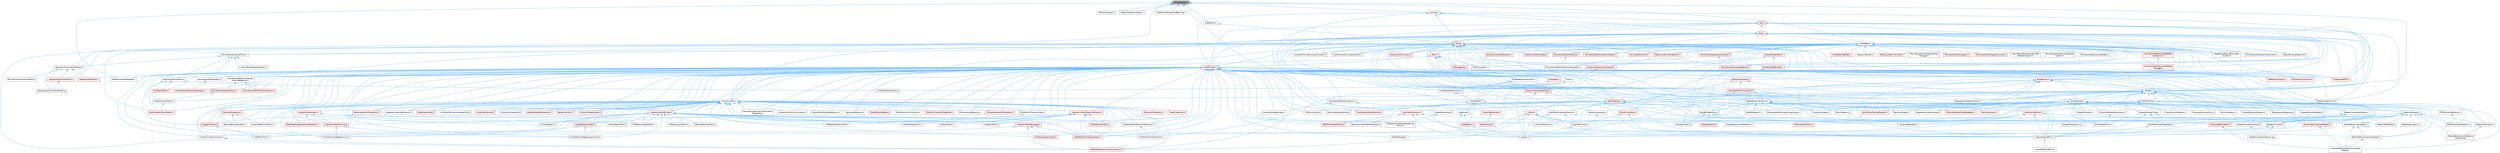 digraph "BinarySearch.h"
{
 // INTERACTIVE_SVG=YES
 // LATEX_PDF_SIZE
  bgcolor="transparent";
  edge [fontname=Helvetica,fontsize=10,labelfontname=Helvetica,labelfontsize=10];
  node [fontname=Helvetica,fontsize=10,shape=box,height=0.2,width=0.4];
  Node1 [id="Node000001",label="BinarySearch.h",height=0.2,width=0.4,color="gray40", fillcolor="grey60", style="filled", fontcolor="black",tooltip=" "];
  Node1 -> Node2 [id="edge1_Node000001_Node000002",dir="back",color="steelblue1",style="solid",tooltip=" "];
  Node2 [id="Node000002",label="FindReferencersArchive.h",height=0.2,width=0.4,color="grey40", fillcolor="white", style="filled",URL="$d5/d8f/FindReferencersArchive_8h.html",tooltip=" "];
  Node2 -> Node3 [id="edge2_Node000002_Node000003",dir="back",color="steelblue1",style="solid",tooltip=" "];
  Node3 [id="Node000003",label="CoreUObject.h",height=0.2,width=0.4,color="grey40", fillcolor="white", style="filled",URL="$d0/ded/CoreUObject_8h.html",tooltip=" "];
  Node3 -> Node4 [id="edge3_Node000003_Node000004",dir="back",color="steelblue1",style="solid",tooltip=" "];
  Node4 [id="Node000004",label="Engine.h",height=0.2,width=0.4,color="grey40", fillcolor="white", style="filled",URL="$d1/d34/Public_2Engine_8h.html",tooltip=" "];
  Node3 -> Node5 [id="edge4_Node000003_Node000005",dir="back",color="steelblue1",style="solid",tooltip=" "];
  Node5 [id="Node000005",label="EngineMinimal.h",height=0.2,width=0.4,color="grey40", fillcolor="white", style="filled",URL="$d0/d2c/EngineMinimal_8h.html",tooltip=" "];
  Node5 -> Node4 [id="edge5_Node000005_Node000004",dir="back",color="steelblue1",style="solid",tooltip=" "];
  Node3 -> Node6 [id="edge6_Node000003_Node000006",dir="back",color="steelblue1",style="solid",tooltip=" "];
  Node6 [id="Node000006",label="SlateBasics.h",height=0.2,width=0.4,color="red", fillcolor="#FFF0F0", style="filled",URL="$da/d2f/SlateBasics_8h.html",tooltip=" "];
  Node6 -> Node4 [id="edge7_Node000006_Node000004",dir="back",color="steelblue1",style="solid",tooltip=" "];
  Node3 -> Node10 [id="edge8_Node000003_Node000010",dir="back",color="steelblue1",style="solid",tooltip=" "];
  Node10 [id="Node000010",label="SlateCore.h",height=0.2,width=0.4,color="grey40", fillcolor="white", style="filled",URL="$dc/d03/SlateCore_8h.html",tooltip=" "];
  Node10 -> Node4 [id="edge9_Node000010_Node000004",dir="back",color="steelblue1",style="solid",tooltip=" "];
  Node10 -> Node6 [id="edge10_Node000010_Node000006",dir="back",color="steelblue1",style="solid",tooltip=" "];
  Node2 -> Node11 [id="edge11_Node000002_Node000011",dir="back",color="steelblue1",style="solid",tooltip=" "];
  Node11 [id="Node000011",label="FindObjectReferencers.h",height=0.2,width=0.4,color="grey40", fillcolor="white", style="filled",URL="$dc/dab/FindObjectReferencers_8h.html",tooltip=" "];
  Node11 -> Node3 [id="edge12_Node000011_Node000003",dir="back",color="steelblue1",style="solid",tooltip=" "];
  Node1 -> Node12 [id="edge13_Node000001_Node000012",dir="back",color="steelblue1",style="solid",tooltip=" "];
  Node12 [id="Node000012",label="IoPriorityQueue.h",height=0.2,width=0.4,color="grey40", fillcolor="white", style="filled",URL="$de/dbe/IoPriorityQueue_8h.html",tooltip=" "];
  Node1 -> Node13 [id="edge14_Node000001_Node000013",dir="back",color="steelblue1",style="solid",tooltip=" "];
  Node13 [id="Node000013",label="MotionTrajectoryTypes.h",height=0.2,width=0.4,color="grey40", fillcolor="white", style="filled",URL="$d4/dac/MotionTrajectoryTypes_8h.html",tooltip=" "];
  Node1 -> Node14 [id="edge15_Node000001_Node000014",dir="back",color="steelblue1",style="solid",tooltip=" "];
  Node14 [id="Node000014",label="MovieSceneChannelProxy.h",height=0.2,width=0.4,color="grey40", fillcolor="white", style="filled",URL="$d8/dea/MovieSceneChannelProxy_8h.html",tooltip=" "];
  Node14 -> Node15 [id="edge16_Node000014_Node000015",dir="back",color="steelblue1",style="solid",tooltip=" "];
  Node15 [id="Node000015",label="ISequencerChannelInterface.h",height=0.2,width=0.4,color="grey40", fillcolor="white", style="filled",URL="$d0/dd3/ISequencerChannelInterface_8h.html",tooltip=" "];
  Node15 -> Node16 [id="edge17_Node000015_Node000016",dir="back",color="steelblue1",style="solid",tooltip=" "];
  Node16 [id="Node000016",label="ISequencerModule.h",height=0.2,width=0.4,color="red", fillcolor="#FFF0F0", style="filled",URL="$d7/d3b/ISequencerModule_8h.html",tooltip=" "];
  Node15 -> Node31 [id="edge18_Node000015_Node000031",dir="back",color="steelblue1",style="solid",tooltip=" "];
  Node31 [id="Node000031",label="PerlinNoiseChannelInterface.h",height=0.2,width=0.4,color="grey40", fillcolor="white", style="filled",URL="$d5/dc1/PerlinNoiseChannelInterface_8h.html",tooltip=" "];
  Node15 -> Node32 [id="edge19_Node000015_Node000032",dir="back",color="steelblue1",style="solid",tooltip=" "];
  Node32 [id="Node000032",label="SequencerChannelInterface.h",height=0.2,width=0.4,color="grey40", fillcolor="white", style="filled",URL="$da/d51/SequencerChannelInterface_8h.html",tooltip=" "];
  Node15 -> Node33 [id="edge20_Node000015_Node000033",dir="back",color="steelblue1",style="solid",tooltip=" "];
  Node33 [id="Node000033",label="SequencerChannelTraits.h",height=0.2,width=0.4,color="red", fillcolor="#FFF0F0", style="filled",URL="$d6/db9/SequencerChannelTraits_8h.html",tooltip=" "];
  Node33 -> Node32 [id="edge21_Node000033_Node000032",dir="back",color="steelblue1",style="solid",tooltip=" "];
  Node14 -> Node35 [id="edge22_Node000014_Node000035",dir="back",color="steelblue1",style="solid",tooltip=" "];
  Node35 [id="Node000035",label="KeyframeTrackEditor.h",height=0.2,width=0.4,color="grey40", fillcolor="white", style="filled",URL="$dd/d47/KeyframeTrackEditor_8h.html",tooltip=" "];
  Node35 -> Node36 [id="edge23_Node000035_Node000036",dir="back",color="steelblue1",style="solid",tooltip=" "];
  Node36 [id="Node000036",label="BoolPropertyTrackEditor.h",height=0.2,width=0.4,color="red", fillcolor="#FFF0F0", style="filled",URL="$db/d07/BoolPropertyTrackEditor_8h.html",tooltip=" "];
  Node35 -> Node38 [id="edge24_Node000035_Node000038",dir="back",color="steelblue1",style="solid",tooltip=" "];
  Node38 [id="Node000038",label="PropertyTrackEditor.h",height=0.2,width=0.4,color="grey40", fillcolor="white", style="filled",URL="$da/d9a/PropertyTrackEditor_8h.html",tooltip=" "];
  Node38 -> Node36 [id="edge25_Node000038_Node000036",dir="back",color="steelblue1",style="solid",tooltip=" "];
  Node35 -> Node39 [id="edge26_Node000035_Node000039",dir="back",color="steelblue1",style="solid",tooltip=" "];
  Node39 [id="Node000039",label="SubTrackEditor.h",height=0.2,width=0.4,color="red", fillcolor="#FFF0F0", style="filled",URL="$d8/d5b/SubTrackEditor_8h.html",tooltip=" "];
  Node35 -> Node41 [id="edge27_Node000035_Node000041",dir="back",color="steelblue1",style="solid",tooltip=" "];
  Node41 [id="Node000041",label="TimeWarpTrackEditor.h",height=0.2,width=0.4,color="grey40", fillcolor="white", style="filled",URL="$dc/d2e/TimeWarpTrackEditor_8h.html",tooltip=" "];
  Node14 -> Node42 [id="edge28_Node000014_Node000042",dir="back",color="steelblue1",style="solid",tooltip=" "];
  Node42 [id="Node000042",label="MovieSceneMediaSection.h",height=0.2,width=0.4,color="grey40", fillcolor="white", style="filled",URL="$d2/df2/MovieSceneMediaSection_8h.html",tooltip=" "];
  Node14 -> Node43 [id="edge29_Node000014_Node000043",dir="back",color="steelblue1",style="solid",tooltip=" "];
  Node43 [id="Node000043",label="MovieSceneSectionChannel\lOverrideRegistry.h",height=0.2,width=0.4,color="grey40", fillcolor="white", style="filled",URL="$d0/d33/MovieSceneSectionChannelOverrideRegistry_8h.html",tooltip=" "];
  Node43 -> Node44 [id="edge30_Node000043_Node000044",dir="back",color="steelblue1",style="solid",tooltip=" "];
  Node44 [id="Node000044",label="MovieScene3DTransformSection.h",height=0.2,width=0.4,color="red", fillcolor="#FFF0F0", style="filled",URL="$de/dab/MovieScene3DTransformSection_8h.html",tooltip=" "];
  Node43 -> Node95 [id="edge31_Node000043_Node000095",dir="back",color="steelblue1",style="solid",tooltip=" "];
  Node95 [id="Node000095",label="MovieScenePropertyTrack.h",height=0.2,width=0.4,color="red", fillcolor="#FFF0F0", style="filled",URL="$da/d0c/MovieScenePropertyTrack_8h.html",tooltip=" "];
  Node95 -> Node38 [id="edge32_Node000095_Node000038",dir="back",color="steelblue1",style="solid",tooltip=" "];
  Node14 -> Node117 [id="edge33_Node000014_Node000117",dir="back",color="steelblue1",style="solid",tooltip=" "];
  Node117 [id="Node000117",label="MovieSceneToolHelpers.h",height=0.2,width=0.4,color="grey40", fillcolor="white", style="filled",URL="$d4/d0e/MovieSceneToolHelpers_8h.html",tooltip=" "];
  Node117 -> Node118 [id="edge34_Node000117_Node000118",dir="back",color="steelblue1",style="solid",tooltip=" "];
  Node118 [id="Node000118",label="MovieSceneToolsUserSettings.h",height=0.2,width=0.4,color="red", fillcolor="#FFF0F0", style="filled",URL="$d5/dab/MovieSceneToolsUserSettings_8h.html",tooltip=" "];
  Node1 -> Node122 [id="edge35_Node000001_Node000122",dir="back",color="steelblue1",style="solid",tooltip=" "];
  Node122 [id="Node000122",label="PlatformIoDispatcherBase.cpp",height=0.2,width=0.4,color="grey40", fillcolor="white", style="filled",URL="$d6/dce/PlatformIoDispatcherBase_8cpp.html",tooltip=" "];
  Node1 -> Node123 [id="edge36_Node000001_Node000123",dir="back",color="steelblue1",style="solid",tooltip=" "];
  Node123 [id="Node000123",label="Shader.h",height=0.2,width=0.4,color="grey40", fillcolor="white", style="filled",URL="$d2/dac/Shader_8h.html",tooltip=" "];
  Node123 -> Node124 [id="edge37_Node000123_Node000124",dir="back",color="steelblue1",style="solid",tooltip=" "];
  Node124 [id="Node000124",label="BinkShaders.h",height=0.2,width=0.4,color="grey40", fillcolor="white", style="filled",URL="$d8/d97/BinkShaders_8h.html",tooltip=" "];
  Node123 -> Node125 [id="edge38_Node000123_Node000125",dir="back",color="steelblue1",style="solid",tooltip=" "];
  Node125 [id="Node000125",label="ClearReplacementShaders.h",height=0.2,width=0.4,color="grey40", fillcolor="white", style="filled",URL="$d9/d4e/ClearReplacementShaders_8h.html",tooltip=" "];
  Node123 -> Node126 [id="edge39_Node000123_Node000126",dir="back",color="steelblue1",style="solid",tooltip=" "];
  Node126 [id="Node000126",label="CommonRenderResources.h",height=0.2,width=0.4,color="grey40", fillcolor="white", style="filled",URL="$d3/d27/CommonRenderResources_8h.html",tooltip=" "];
  Node126 -> Node127 [id="edge40_Node000126_Node000127",dir="back",color="steelblue1",style="solid",tooltip=" "];
  Node127 [id="Node000127",label="PixelShaderUtils.h",height=0.2,width=0.4,color="grey40", fillcolor="white", style="filled",URL="$d1/dc7/PixelShaderUtils_8h.html",tooltip=" "];
  Node123 -> Node128 [id="edge41_Node000123_Node000128",dir="back",color="steelblue1",style="solid",tooltip=" "];
  Node128 [id="Node000128",label="CopyTextureShaders.h",height=0.2,width=0.4,color="grey40", fillcolor="white", style="filled",URL="$dc/d7f/CopyTextureShaders_8h.html",tooltip=" "];
  Node123 -> Node129 [id="edge42_Node000123_Node000129",dir="back",color="steelblue1",style="solid",tooltip=" "];
  Node129 [id="Node000129",label="CubemapUnwrapUtils.h",height=0.2,width=0.4,color="grey40", fillcolor="white", style="filled",URL="$dd/d68/CubemapUnwrapUtils_8h.html",tooltip=" "];
  Node123 -> Node130 [id="edge43_Node000123_Node000130",dir="back",color="steelblue1",style="solid",tooltip=" "];
  Node130 [id="Node000130",label="DebugViewModeInterface.h",height=0.2,width=0.4,color="grey40", fillcolor="white", style="filled",URL="$d9/dfb/DebugViewModeInterface_8h.html",tooltip=" "];
  Node123 -> Node131 [id="edge44_Node000123_Node000131",dir="back",color="steelblue1",style="solid",tooltip=" "];
  Node131 [id="Node000131",label="EngineSharedPCH.h",height=0.2,width=0.4,color="grey40", fillcolor="white", style="filled",URL="$dc/dbb/EngineSharedPCH_8h.html",tooltip=" "];
  Node131 -> Node132 [id="edge45_Node000131_Node000132",dir="back",color="steelblue1",style="solid",tooltip=" "];
  Node132 [id="Node000132",label="UnrealEdSharedPCH.h",height=0.2,width=0.4,color="grey40", fillcolor="white", style="filled",URL="$d1/de6/UnrealEdSharedPCH_8h.html",tooltip=" "];
  Node123 -> Node133 [id="edge46_Node000123_Node000133",dir="back",color="steelblue1",style="solid",tooltip=" "];
  Node133 [id="Node000133",label="GlobalShader.h",height=0.2,width=0.4,color="grey40", fillcolor="white", style="filled",URL="$db/de3/GlobalShader_8h.html",tooltip=" "];
  Node133 -> Node124 [id="edge47_Node000133_Node000124",dir="back",color="steelblue1",style="solid",tooltip=" "];
  Node133 -> Node134 [id="edge48_Node000133_Node000134",dir="back",color="steelblue1",style="solid",tooltip=" "];
  Node134 [id="Node000134",label="BuiltInRayTracingShaders.h",height=0.2,width=0.4,color="red", fillcolor="#FFF0F0", style="filled",URL="$d4/d9b/BuiltInRayTracingShaders_8h.html",tooltip=" "];
  Node133 -> Node125 [id="edge49_Node000133_Node000125",dir="back",color="steelblue1",style="solid",tooltip=" "];
  Node133 -> Node126 [id="edge50_Node000133_Node000126",dir="back",color="steelblue1",style="solid",tooltip=" "];
  Node133 -> Node128 [id="edge51_Node000133_Node000128",dir="back",color="steelblue1",style="solid",tooltip=" "];
  Node133 -> Node129 [id="edge52_Node000133_Node000129",dir="back",color="steelblue1",style="solid",tooltip=" "];
  Node133 -> Node131 [id="edge53_Node000133_Node000131",dir="back",color="steelblue1",style="solid",tooltip=" "];
  Node133 -> Node136 [id="edge54_Node000133_Node000136",dir="back",color="steelblue1",style="solid",tooltip=" "];
  Node136 [id="Node000136",label="MaterialShaderType.h",height=0.2,width=0.4,color="grey40", fillcolor="white", style="filled",URL="$d9/d8e/MaterialShaderType_8h.html",tooltip=" "];
  Node136 -> Node131 [id="edge55_Node000136_Node000131",dir="back",color="steelblue1",style="solid",tooltip=" "];
  Node136 -> Node137 [id="edge56_Node000136_Node000137",dir="back",color="steelblue1",style="solid",tooltip=" "];
  Node137 [id="Node000137",label="MeshMaterialShaderType.h",height=0.2,width=0.4,color="grey40", fillcolor="white", style="filled",URL="$d1/d45/MeshMaterialShaderType_8h.html",tooltip=" "];
  Node137 -> Node131 [id="edge57_Node000137_Node000131",dir="back",color="steelblue1",style="solid",tooltip=" "];
  Node136 -> Node138 [id="edge58_Node000136_Node000138",dir="back",color="steelblue1",style="solid",tooltip=" "];
  Node138 [id="Node000138",label="NaniteResourcesHelper.h",height=0.2,width=0.4,color="grey40", fillcolor="white", style="filled",URL="$dc/d48/NaniteResourcesHelper_8h.html",tooltip=" "];
  Node138 -> Node139 [id="edge59_Node000138_Node000139",dir="back",color="steelblue1",style="solid",tooltip=" "];
  Node139 [id="Node000139",label="InstancedStaticMeshComponent\lHelper.h",height=0.2,width=0.4,color="grey40", fillcolor="white", style="filled",URL="$dc/dc7/InstancedStaticMeshComponentHelper_8h.html",tooltip=" "];
  Node138 -> Node138 [id="edge60_Node000138_Node000138",dir="back",color="steelblue1",style="solid",tooltip=" "];
  Node138 -> Node140 [id="edge61_Node000138_Node000140",dir="back",color="steelblue1",style="solid",tooltip=" "];
  Node140 [id="Node000140",label="StaticMeshComponentHelper.h",height=0.2,width=0.4,color="grey40", fillcolor="white", style="filled",URL="$dc/dc1/StaticMeshComponentHelper_8h.html",tooltip=" "];
  Node140 -> Node139 [id="edge62_Node000140_Node000139",dir="back",color="steelblue1",style="solid",tooltip=" "];
  Node133 -> Node141 [id="edge63_Node000133_Node000141",dir="back",color="steelblue1",style="solid",tooltip=" "];
  Node141 [id="Node000141",label="MediaShaders.h",height=0.2,width=0.4,color="grey40", fillcolor="white", style="filled",URL="$de/dcb/MediaShaders_8h.html",tooltip=" "];
  Node133 -> Node142 [id="edge64_Node000133_Node000142",dir="back",color="steelblue1",style="solid",tooltip=" "];
  Node142 [id="Node000142",label="OculusShaders.h",height=0.2,width=0.4,color="grey40", fillcolor="white", style="filled",URL="$d5/d66/OculusShaders_8h.html",tooltip=" "];
  Node133 -> Node143 [id="edge65_Node000133_Node000143",dir="back",color="steelblue1",style="solid",tooltip=" "];
  Node143 [id="Node000143",label="OneColorShader.h",height=0.2,width=0.4,color="grey40", fillcolor="white", style="filled",URL="$dc/d2c/OneColorShader_8h.html",tooltip=" "];
  Node133 -> Node127 [id="edge66_Node000133_Node000127",dir="back",color="steelblue1",style="solid",tooltip=" "];
  Node133 -> Node144 [id="edge67_Node000133_Node000144",dir="back",color="steelblue1",style="solid",tooltip=" "];
  Node144 [id="Node000144",label="PrecomputedVolumetricLightmap.h",height=0.2,width=0.4,color="grey40", fillcolor="white", style="filled",URL="$d8/d75/PrecomputedVolumetricLightmap_8h.html",tooltip=" "];
  Node133 -> Node145 [id="edge68_Node000133_Node000145",dir="back",color="steelblue1",style="solid",tooltip=" "];
  Node145 [id="Node000145",label="ResolveShader.h",height=0.2,width=0.4,color="grey40", fillcolor="white", style="filled",URL="$d0/d1c/ResolveShader_8h.html",tooltip=" "];
  Node133 -> Node146 [id="edge69_Node000133_Node000146",dir="back",color="steelblue1",style="solid",tooltip=" "];
  Node146 [id="Node000146",label="ScreenRendering.h",height=0.2,width=0.4,color="grey40", fillcolor="white", style="filled",URL="$d8/d7a/ScreenRendering_8h.html",tooltip=" "];
  Node146 -> Node147 [id="edge70_Node000146_Node000147",dir="back",color="steelblue1",style="solid",tooltip=" "];
  Node147 [id="Node000147",label="IDisplayClusterDisplayDevice\lProxy.h",height=0.2,width=0.4,color="grey40", fillcolor="white", style="filled",URL="$dd/d48/IDisplayClusterDisplayDeviceProxy_8h.html",tooltip=" "];
  Node133 -> Node148 [id="edge71_Node000133_Node000148",dir="back",color="steelblue1",style="solid",tooltip=" "];
  Node148 [id="Node000148",label="ShaderBundles.h",height=0.2,width=0.4,color="grey40", fillcolor="white", style="filled",URL="$d9/d8b/ShaderBundles_8h.html",tooltip=" "];
  Node133 -> Node149 [id="edge72_Node000133_Node000149",dir="back",color="steelblue1",style="solid",tooltip=" "];
  Node149 [id="Node000149",label="SimpleElementShaders.h",height=0.2,width=0.4,color="grey40", fillcolor="white", style="filled",URL="$d3/df4/SimpleElementShaders_8h.html",tooltip=" "];
  Node133 -> Node150 [id="edge73_Node000133_Node000150",dir="back",color="steelblue1",style="solid",tooltip=" "];
  Node150 [id="Node000150",label="StereoLayerRendering.h",height=0.2,width=0.4,color="grey40", fillcolor="white", style="filled",URL="$d9/dee/StereoLayerRendering_8h.html",tooltip=" "];
  Node133 -> Node151 [id="edge74_Node000133_Node000151",dir="back",color="steelblue1",style="solid",tooltip=" "];
  Node151 [id="Node000151",label="UpdateDescriptorHandle.h",height=0.2,width=0.4,color="grey40", fillcolor="white", style="filled",URL="$d4/dfc/UpdateDescriptorHandle_8h.html",tooltip=" "];
  Node133 -> Node152 [id="edge75_Node000133_Node000152",dir="back",color="steelblue1",style="solid",tooltip=" "];
  Node152 [id="Node000152",label="UpdateTextureShaders.h",height=0.2,width=0.4,color="grey40", fillcolor="white", style="filled",URL="$d6/d1e/UpdateTextureShaders_8h.html",tooltip=" "];
  Node123 -> Node153 [id="edge76_Node000123_Node000153",dir="back",color="steelblue1",style="solid",tooltip=" "];
  Node153 [id="Node000153",label="HairStrandsMeshProjection.h",height=0.2,width=0.4,color="grey40", fillcolor="white", style="filled",URL="$d9/d55/HairStrandsMeshProjection_8h.html",tooltip=" "];
  Node153 -> Node154 [id="edge77_Node000153_Node000154",dir="back",color="steelblue1",style="solid",tooltip=" "];
  Node154 [id="Node000154",label="GroomBindingBuilder.h",height=0.2,width=0.4,color="grey40", fillcolor="white", style="filled",URL="$d2/d2f/GroomBindingBuilder_8h.html",tooltip=" "];
  Node153 -> Node155 [id="edge78_Node000153_Node000155",dir="back",color="steelblue1",style="solid",tooltip=" "];
  Node155 [id="Node000155",label="GroomResources.h",height=0.2,width=0.4,color="red", fillcolor="#FFF0F0", style="filled",URL="$d0/d70/GroomResources_8h.html",tooltip=" "];
  Node155 -> Node156 [id="edge79_Node000155_Node000156",dir="back",color="steelblue1",style="solid",tooltip=" "];
  Node156 [id="Node000156",label="GroomAsset.h",height=0.2,width=0.4,color="red", fillcolor="#FFF0F0", style="filled",URL="$d8/df1/GroomAsset_8h.html",tooltip=" "];
  Node123 -> Node167 [id="edge80_Node000123_Node000167",dir="back",color="steelblue1",style="solid",tooltip=" "];
  Node167 [id="Node000167",label="InteractiveTool.h",height=0.2,width=0.4,color="grey40", fillcolor="white", style="filled",URL="$d5/d55/InteractiveTool_8h.html",tooltip=" "];
  Node167 -> Node168 [id="edge81_Node000167_Node000168",dir="back",color="steelblue1",style="solid",tooltip=" "];
  Node168 [id="Node000168",label="BaseBrushTool.h",height=0.2,width=0.4,color="red", fillcolor="#FFF0F0", style="filled",URL="$d9/d0b/BaseBrushTool_8h.html",tooltip=" "];
  Node167 -> Node180 [id="edge82_Node000167_Node000180",dir="back",color="steelblue1",style="solid",tooltip=" "];
  Node180 [id="Node000180",label="BaseMeshFromSplinesTool.h",height=0.2,width=0.4,color="red", fillcolor="#FFF0F0", style="filled",URL="$da/d31/BaseMeshFromSplinesTool_8h.html",tooltip=" "];
  Node167 -> Node183 [id="edge83_Node000167_Node000183",dir="back",color="steelblue1",style="solid",tooltip=" "];
  Node183 [id="Node000183",label="ClickDragTool.h",height=0.2,width=0.4,color="grey40", fillcolor="white", style="filled",URL="$da/d12/ClickDragTool_8h.html",tooltip=" "];
  Node167 -> Node184 [id="edge84_Node000167_Node000184",dir="back",color="steelblue1",style="solid",tooltip=" "];
  Node184 [id="Node000184",label="CollisionPropertySets.h",height=0.2,width=0.4,color="red", fillcolor="#FFF0F0", style="filled",URL="$df/dda/CollisionPropertySets_8h.html",tooltip=" "];
  Node167 -> Node189 [id="edge85_Node000167_Node000189",dir="back",color="steelblue1",style="solid",tooltip=" "];
  Node189 [id="Node000189",label="CubeGridTool.h",height=0.2,width=0.4,color="grey40", fillcolor="white", style="filled",URL="$d3/d38/CubeGridTool_8h.html",tooltip=" "];
  Node167 -> Node190 [id="edge86_Node000167_Node000190",dir="back",color="steelblue1",style="solid",tooltip=" "];
  Node190 [id="Node000190",label="DrawAndRevolveTool.h",height=0.2,width=0.4,color="grey40", fillcolor="white", style="filled",URL="$d8/d06/DrawAndRevolveTool_8h.html",tooltip=" "];
  Node167 -> Node191 [id="edge87_Node000167_Node000191",dir="back",color="steelblue1",style="solid",tooltip=" "];
  Node191 [id="Node000191",label="EdModeInteractiveToolsContext.h",height=0.2,width=0.4,color="red", fillcolor="#FFF0F0", style="filled",URL="$d7/da4/EdModeInteractiveToolsContext_8h.html",tooltip=" "];
  Node167 -> Node194 [id="edge88_Node000167_Node000194",dir="back",color="steelblue1",style="solid",tooltip=" "];
  Node194 [id="Node000194",label="ExtractSplineTool.h",height=0.2,width=0.4,color="grey40", fillcolor="white", style="filled",URL="$d3/d4d/ExtractSplineTool_8h.html",tooltip=" "];
  Node167 -> Node195 [id="edge89_Node000167_Node000195",dir="back",color="steelblue1",style="solid",tooltip=" "];
  Node195 [id="Node000195",label="GeometrySelectionVisualization\lProperties.h",height=0.2,width=0.4,color="grey40", fillcolor="white", style="filled",URL="$d0/d90/GeometrySelectionVisualizationProperties_8h.html",tooltip=" "];
  Node167 -> Node196 [id="edge90_Node000167_Node000196",dir="back",color="steelblue1",style="solid",tooltip=" "];
  Node196 [id="Node000196",label="InteractionMechanic.h",height=0.2,width=0.4,color="red", fillcolor="#FFF0F0", style="filled",URL="$df/d30/InteractionMechanic_8h.html",tooltip=" "];
  Node196 -> Node207 [id="edge91_Node000196_Node000207",dir="back",color="steelblue1",style="solid",tooltip=" "];
  Node207 [id="Node000207",label="InteractiveToolActivity.h",height=0.2,width=0.4,color="red", fillcolor="#FFF0F0", style="filled",URL="$da/de4/InteractiveToolActivity_8h.html",tooltip=" "];
  Node207 -> Node211 [id="edge92_Node000207_Node000211",dir="back",color="steelblue1",style="solid",tooltip=" "];
  Node211 [id="Node000211",label="PolyEditInsertEdgeActivity.h",height=0.2,width=0.4,color="grey40", fillcolor="white", style="filled",URL="$d1/d26/PolyEditInsertEdgeActivity_8h.html",tooltip=" "];
  Node207 -> Node212 [id="edge93_Node000207_Node000212",dir="back",color="steelblue1",style="solid",tooltip=" "];
  Node212 [id="Node000212",label="PolyEditInsertEdgeLoopActivity.h",height=0.2,width=0.4,color="grey40", fillcolor="white", style="filled",URL="$d5/d37/PolyEditInsertEdgeLoopActivity_8h.html",tooltip=" "];
  Node196 -> Node215 [id="edge94_Node000196_Node000215",dir="back",color="steelblue1",style="solid",tooltip=" "];
  Node215 [id="Node000215",label="MeshTopologySelectionMechanic.h",height=0.2,width=0.4,color="red", fillcolor="#FFF0F0", style="filled",URL="$d5/d15/MeshTopologySelectionMechanic_8h.html",tooltip=" "];
  Node196 -> Node225 [id="edge95_Node000196_Node000225",dir="back",color="steelblue1",style="solid",tooltip=" "];
  Node225 [id="Node000225",label="UVEditorMeshSelectionMechanic.h",height=0.2,width=0.4,color="grey40", fillcolor="white", style="filled",URL="$d2/d73/UVEditorMeshSelectionMechanic_8h.html",tooltip=" "];
  Node225 -> Node226 [id="edge96_Node000225_Node000226",dir="back",color="steelblue1",style="solid",tooltip=" "];
  Node226 [id="Node000226",label="UVEditorBrushSelectTool.h",height=0.2,width=0.4,color="grey40", fillcolor="white", style="filled",URL="$dd/d97/UVEditorBrushSelectTool_8h.html",tooltip=" "];
  Node167 -> Node207 [id="edge97_Node000167_Node000207",dir="back",color="steelblue1",style="solid",tooltip=" "];
  Node167 -> Node230 [id="edge98_Node000167_Node000230",dir="back",color="steelblue1",style="solid",tooltip=" "];
  Node230 [id="Node000230",label="InteractiveToolBuilder.h",height=0.2,width=0.4,color="red", fillcolor="#FFF0F0", style="filled",URL="$d1/d03/InteractiveToolBuilder_8h.html",tooltip=" "];
  Node230 -> Node231 [id="edge99_Node000230_Node000231",dir="back",color="steelblue1",style="solid",tooltip=" "];
  Node231 [id="Node000231",label="AddPatchTool.h",height=0.2,width=0.4,color="grey40", fillcolor="white", style="filled",URL="$d5/deb/AddPatchTool_8h.html",tooltip=" "];
  Node230 -> Node180 [id="edge100_Node000230_Node000180",dir="back",color="steelblue1",style="solid",tooltip=" "];
  Node230 -> Node183 [id="edge101_Node000230_Node000183",dir="back",color="steelblue1",style="solid",tooltip=" "];
  Node230 -> Node189 [id="edge102_Node000230_Node000189",dir="back",color="steelblue1",style="solid",tooltip=" "];
  Node230 -> Node190 [id="edge103_Node000230_Node000190",dir="back",color="steelblue1",style="solid",tooltip=" "];
  Node230 -> Node194 [id="edge104_Node000230_Node000194",dir="back",color="steelblue1",style="solid",tooltip=" "];
  Node230 -> Node254 [id="edge105_Node000230_Node000254",dir="back",color="steelblue1",style="solid",tooltip=" "];
  Node254 [id="Node000254",label="InteractiveToolManager.h",height=0.2,width=0.4,color="red", fillcolor="#FFF0F0", style="filled",URL="$d0/d23/InteractiveToolManager_8h.html",tooltip=" "];
  Node254 -> Node180 [id="edge106_Node000254_Node000180",dir="back",color="steelblue1",style="solid",tooltip=" "];
  Node254 -> Node191 [id="edge107_Node000254_Node000191",dir="back",color="steelblue1",style="solid",tooltip=" "];
  Node254 -> Node257 [id="edge108_Node000254_Node000257",dir="back",color="steelblue1",style="solid",tooltip=" "];
  Node257 [id="Node000257",label="InteractiveToolsContext.h",height=0.2,width=0.4,color="grey40", fillcolor="white", style="filled",URL="$d2/dfe/InteractiveToolsContext_8h.html",tooltip=" "];
  Node257 -> Node191 [id="edge109_Node000257_Node000191",dir="back",color="steelblue1",style="solid",tooltip=" "];
  Node254 -> Node273 [id="edge110_Node000254_Node000273",dir="back",color="steelblue1",style="solid",tooltip=" "];
  Node273 [id="Node000273",label="ToolSceneQueriesUtil.h",height=0.2,width=0.4,color="red", fillcolor="#FFF0F0", style="filled",URL="$d3/d9c/ToolSceneQueriesUtil_8h.html",tooltip=" "];
  Node230 -> Node286 [id="edge111_Node000230_Node000286",dir="back",color="steelblue1",style="solid",tooltip=" "];
  Node286 [id="Node000286",label="LatticeDeformerTool.h",height=0.2,width=0.4,color="grey40", fillcolor="white", style="filled",URL="$db/d83/LatticeDeformerTool_8h.html",tooltip=" "];
  Node230 -> Node211 [id="edge112_Node000230_Node000211",dir="back",color="steelblue1",style="solid",tooltip=" "];
  Node230 -> Node212 [id="edge113_Node000230_Node000212",dir="back",color="steelblue1",style="solid",tooltip=" "];
  Node230 -> Node308 [id="edge114_Node000230_Node000308",dir="back",color="steelblue1",style="solid",tooltip=" "];
  Node308 [id="Node000308",label="SingleClickTool.h",height=0.2,width=0.4,color="red", fillcolor="#FFF0F0", style="filled",URL="$d5/d95/SingleClickTool_8h.html",tooltip=" "];
  Node308 -> Node231 [id="edge115_Node000308_Node000231",dir="back",color="steelblue1",style="solid",tooltip=" "];
  Node230 -> Node320 [id="edge116_Node000230_Node000320",dir="back",color="steelblue1",style="solid",tooltip=" "];
  Node320 [id="Node000320",label="UVEditorLayerEditTool.h",height=0.2,width=0.4,color="grey40", fillcolor="white", style="filled",URL="$d0/df1/UVEditorLayerEditTool_8h.html",tooltip=" "];
  Node230 -> Node279 [id="edge117_Node000230_Node000279",dir="back",color="steelblue1",style="solid",tooltip=" "];
  Node279 [id="Node000279",label="UVEditorLayoutTool.h",height=0.2,width=0.4,color="grey40", fillcolor="white", style="filled",URL="$d5/dd1/UVEditorLayoutTool_8h.html",tooltip=" "];
  Node230 -> Node321 [id="edge118_Node000230_Node000321",dir="back",color="steelblue1",style="solid",tooltip=" "];
  Node321 [id="Node000321",label="UVEditorSeamTool.h",height=0.2,width=0.4,color="grey40", fillcolor="white", style="filled",URL="$d1/dab/UVEditorSeamTool_8h.html",tooltip=" "];
  Node230 -> Node282 [id="edge119_Node000230_Node000282",dir="back",color="steelblue1",style="solid",tooltip=" "];
  Node282 [id="Node000282",label="UVEditorTransformTool.h",height=0.2,width=0.4,color="grey40", fillcolor="white", style="filled",URL="$dc/db2/UVEditorTransformTool_8h.html",tooltip=" "];
  Node230 -> Node284 [id="edge120_Node000230_Node000284",dir="back",color="steelblue1",style="solid",tooltip=" "];
  Node284 [id="Node000284",label="UVSelectTool.h",height=0.2,width=0.4,color="grey40", fillcolor="white", style="filled",URL="$de/d40/UVSelectTool_8h.html",tooltip=" "];
  Node167 -> Node254 [id="edge121_Node000167_Node000254",dir="back",color="steelblue1",style="solid",tooltip=" "];
  Node167 -> Node323 [id="edge122_Node000167_Node000323",dir="back",color="steelblue1",style="solid",tooltip=" "];
  Node323 [id="Node000323",label="InteractiveToolQueryInterfaces.h",height=0.2,width=0.4,color="red", fillcolor="#FFF0F0", style="filled",URL="$d9/d32/InteractiveToolQueryInterfaces_8h.html",tooltip=" "];
  Node323 -> Node180 [id="edge123_Node000323_Node000180",dir="back",color="steelblue1",style="solid",tooltip=" "];
  Node323 -> Node189 [id="edge124_Node000323_Node000189",dir="back",color="steelblue1",style="solid",tooltip=" "];
  Node323 -> Node324 [id="edge125_Node000323_Node000324",dir="back",color="steelblue1",style="solid",tooltip=" "];
  Node324 [id="Node000324",label="MultiSelectionTool.h",height=0.2,width=0.4,color="red", fillcolor="#FFF0F0", style="filled",URL="$d6/dc9/MultiSelectionTool_8h.html",tooltip=" "];
  Node323 -> Node326 [id="edge126_Node000323_Node000326",dir="back",color="steelblue1",style="solid",tooltip=" "];
  Node326 [id="Node000326",label="SingleSelectionTool.h",height=0.2,width=0.4,color="red", fillcolor="#FFF0F0", style="filled",URL="$de/def/SingleSelectionTool_8h.html",tooltip=" "];
  Node326 -> Node211 [id="edge127_Node000326_Node000211",dir="back",color="steelblue1",style="solid",tooltip=" "];
  Node326 -> Node212 [id="edge128_Node000326_Node000212",dir="back",color="steelblue1",style="solid",tooltip=" "];
  Node323 -> Node226 [id="edge129_Node000323_Node000226",dir="back",color="steelblue1",style="solid",tooltip=" "];
  Node323 -> Node321 [id="edge130_Node000323_Node000321",dir="back",color="steelblue1",style="solid",tooltip=" "];
  Node323 -> Node284 [id="edge131_Node000323_Node000284",dir="back",color="steelblue1",style="solid",tooltip=" "];
  Node167 -> Node327 [id="edge132_Node000167_Node000327",dir="back",color="steelblue1",style="solid",tooltip=" "];
  Node327 [id="Node000327",label="InteractiveToolsCommands.h",height=0.2,width=0.4,color="grey40", fillcolor="white", style="filled",URL="$d5/d5e/InteractiveToolsCommands_8h.html",tooltip=" "];
  Node167 -> Node257 [id="edge133_Node000167_Node000257",dir="back",color="steelblue1",style="solid",tooltip=" "];
  Node167 -> Node328 [id="edge134_Node000167_Node000328",dir="back",color="steelblue1",style="solid",tooltip=" "];
  Node328 [id="Node000328",label="KeyAsModifierInputBehavior.h",height=0.2,width=0.4,color="grey40", fillcolor="white", style="filled",URL="$dc/d35/KeyAsModifierInputBehavior_8h.html",tooltip=" "];
  Node167 -> Node329 [id="edge135_Node000167_Node000329",dir="back",color="steelblue1",style="solid",tooltip=" "];
  Node329 [id="Node000329",label="KeyInputBehavior.h",height=0.2,width=0.4,color="grey40", fillcolor="white", style="filled",URL="$d2/dab/KeyInputBehavior_8h.html",tooltip=" "];
  Node167 -> Node286 [id="edge136_Node000167_Node000286",dir="back",color="steelblue1",style="solid",tooltip=" "];
  Node167 -> Node330 [id="edge137_Node000167_Node000330",dir="back",color="steelblue1",style="solid",tooltip=" "];
  Node330 [id="Node000330",label="MeshBrushOpBase.h",height=0.2,width=0.4,color="red", fillcolor="#FFF0F0", style="filled",URL="$d7/dea/MeshBrushOpBase_8h.html",tooltip=" "];
  Node167 -> Node341 [id="edge138_Node000167_Node000341",dir="back",color="steelblue1",style="solid",tooltip=" "];
  Node341 [id="Node000341",label="MeshElementsVisualizer.h",height=0.2,width=0.4,color="grey40", fillcolor="white", style="filled",URL="$d9/d01/MeshElementsVisualizer_8h.html",tooltip=" "];
  Node167 -> Node215 [id="edge139_Node000167_Node000215",dir="back",color="steelblue1",style="solid",tooltip=" "];
  Node167 -> Node342 [id="edge140_Node000167_Node000342",dir="back",color="steelblue1",style="solid",tooltip=" "];
  Node342 [id="Node000342",label="MeshUVChannelProperties.h",height=0.2,width=0.4,color="red", fillcolor="#FFF0F0", style="filled",URL="$d9/d4d/MeshUVChannelProperties_8h.html",tooltip=" "];
  Node167 -> Node343 [id="edge141_Node000167_Node000343",dir="back",color="steelblue1",style="solid",tooltip=" "];
  Node343 [id="Node000343",label="MouseHoverBehavior.h",height=0.2,width=0.4,color="grey40", fillcolor="white", style="filled",URL="$da/d26/MouseHoverBehavior_8h.html",tooltip=" "];
  Node167 -> Node324 [id="edge142_Node000167_Node000324",dir="back",color="steelblue1",style="solid",tooltip=" "];
  Node167 -> Node211 [id="edge143_Node000167_Node000211",dir="back",color="steelblue1",style="solid",tooltip=" "];
  Node167 -> Node212 [id="edge144_Node000167_Node000212",dir="back",color="steelblue1",style="solid",tooltip=" "];
  Node167 -> Node344 [id="edge145_Node000167_Node000344",dir="back",color="steelblue1",style="solid",tooltip=" "];
  Node344 [id="Node000344",label="PolygroupLayersProperties.h",height=0.2,width=0.4,color="red", fillcolor="#FFF0F0", style="filled",URL="$d7/d42/PolygroupLayersProperties_8h.html",tooltip=" "];
  Node167 -> Node345 [id="edge146_Node000167_Node000345",dir="back",color="steelblue1",style="solid",tooltip=" "];
  Node345 [id="Node000345",label="RecomputeUVsProperties.h",height=0.2,width=0.4,color="red", fillcolor="#FFF0F0", style="filled",URL="$dc/dcd/RecomputeUVsProperties_8h.html",tooltip=" "];
  Node167 -> Node346 [id="edge147_Node000167_Node000346",dir="back",color="steelblue1",style="solid",tooltip=" "];
  Node346 [id="Node000346",label="RemeshProperties.h",height=0.2,width=0.4,color="red", fillcolor="#FFF0F0", style="filled",URL="$d6/def/RemeshProperties_8h.html",tooltip=" "];
  Node167 -> Node202 [id="edge148_Node000167_Node000202",dir="back",color="steelblue1",style="solid",tooltip=" "];
  Node202 [id="Node000202",label="RevolveBoundaryTool.h",height=0.2,width=0.4,color="grey40", fillcolor="white", style="filled",URL="$da/dce/RevolveBoundaryTool_8h.html",tooltip=" "];
  Node167 -> Node347 [id="edge149_Node000167_Node000347",dir="back",color="steelblue1",style="solid",tooltip=" "];
  Node347 [id="Node000347",label="RevolveProperties.h",height=0.2,width=0.4,color="red", fillcolor="#FFF0F0", style="filled",URL="$d2/d92/RevolveProperties_8h.html",tooltip=" "];
  Node347 -> Node190 [id="edge150_Node000347_Node000190",dir="back",color="steelblue1",style="solid",tooltip=" "];
  Node347 -> Node202 [id="edge151_Node000347_Node000202",dir="back",color="steelblue1",style="solid",tooltip=" "];
  Node167 -> Node308 [id="edge152_Node000167_Node000308",dir="back",color="steelblue1",style="solid",tooltip=" "];
  Node167 -> Node348 [id="edge153_Node000167_Node000348",dir="back",color="steelblue1",style="solid",tooltip=" "];
  Node348 [id="Node000348",label="SingleKeyCaptureBehavior.h",height=0.2,width=0.4,color="grey40", fillcolor="white", style="filled",URL="$d0/d65/SingleKeyCaptureBehavior_8h.html",tooltip=" "];
  Node167 -> Node326 [id="edge154_Node000167_Node000326",dir="back",color="steelblue1",style="solid",tooltip=" "];
  Node167 -> Node349 [id="edge155_Node000167_Node000349",dir="back",color="steelblue1",style="solid",tooltip=" "];
  Node349 [id="Node000349",label="TexelDensityOp.h",height=0.2,width=0.4,color="red", fillcolor="#FFF0F0", style="filled",URL="$de/d5c/TexelDensityOp_8h.html",tooltip=" "];
  Node167 -> Node273 [id="edge156_Node000167_Node000273",dir="back",color="steelblue1",style="solid",tooltip=" "];
  Node167 -> Node226 [id="edge157_Node000167_Node000226",dir="back",color="steelblue1",style="solid",tooltip=" "];
  Node167 -> Node320 [id="edge158_Node000167_Node000320",dir="back",color="steelblue1",style="solid",tooltip=" "];
  Node167 -> Node279 [id="edge159_Node000167_Node000279",dir="back",color="steelblue1",style="solid",tooltip=" "];
  Node167 -> Node351 [id="edge160_Node000167_Node000351",dir="back",color="steelblue1",style="solid",tooltip=" "];
  Node351 [id="Node000351",label="UVEditorMechanicAdapterTool.h",height=0.2,width=0.4,color="grey40", fillcolor="white", style="filled",URL="$dd/deb/UVEditorMechanicAdapterTool_8h.html",tooltip=" "];
  Node167 -> Node225 [id="edge161_Node000167_Node000225",dir="back",color="steelblue1",style="solid",tooltip=" "];
  Node167 -> Node321 [id="edge162_Node000167_Node000321",dir="back",color="steelblue1",style="solid",tooltip=" "];
  Node167 -> Node282 [id="edge163_Node000167_Node000282",dir="back",color="steelblue1",style="solid",tooltip=" "];
  Node167 -> Node352 [id="edge164_Node000167_Node000352",dir="back",color="steelblue1",style="solid",tooltip=" "];
  Node352 [id="Node000352",label="UVEditorUVTransformOp.h",height=0.2,width=0.4,color="grey40", fillcolor="white", style="filled",URL="$d9/df2/UVEditorUVTransformOp_8h.html",tooltip=" "];
  Node352 -> Node282 [id="edge165_Node000352_Node000282",dir="back",color="steelblue1",style="solid",tooltip=" "];
  Node167 -> Node353 [id="edge166_Node000167_Node000353",dir="back",color="steelblue1",style="solid",tooltip=" "];
  Node353 [id="Node000353",label="UVLayoutPreview.h",height=0.2,width=0.4,color="red", fillcolor="#FFF0F0", style="filled",URL="$dd/d16/UVLayoutPreview_8h.html",tooltip=" "];
  Node167 -> Node354 [id="edge167_Node000167_Node000354",dir="back",color="steelblue1",style="solid",tooltip=" "];
  Node354 [id="Node000354",label="UVLayoutProperties.h",height=0.2,width=0.4,color="grey40", fillcolor="white", style="filled",URL="$d9/dfc/UVLayoutProperties_8h.html",tooltip=" "];
  Node167 -> Node284 [id="edge168_Node000167_Node000284",dir="back",color="steelblue1",style="solid",tooltip=" "];
  Node167 -> Node355 [id="edge169_Node000167_Node000355",dir="back",color="steelblue1",style="solid",tooltip=" "];
  Node355 [id="Node000355",label="VoxelProperties.h",height=0.2,width=0.4,color="red", fillcolor="#FFF0F0", style="filled",URL="$d9/d2b/VoxelProperties_8h.html",tooltip=" "];
  Node167 -> Node356 [id="edge170_Node000167_Node000356",dir="back",color="steelblue1",style="solid",tooltip=" "];
  Node356 [id="Node000356",label="WeightMapSetProperties.h",height=0.2,width=0.4,color="red", fillcolor="#FFF0F0", style="filled",URL="$da/d0a/WeightMapSetProperties_8h.html",tooltip=" "];
  Node123 -> Node136 [id="edge171_Node000123_Node000136",dir="back",color="steelblue1",style="solid",tooltip=" "];
  Node123 -> Node357 [id="edge172_Node000123_Node000357",dir="back",color="steelblue1",style="solid",tooltip=" "];
  Node357 [id="Node000357",label="MaterialShared.h",height=0.2,width=0.4,color="grey40", fillcolor="white", style="filled",URL="$d7/d0b/MaterialShared_8h.html",tooltip=" "];
  Node357 -> Node231 [id="edge173_Node000357_Node000231",dir="back",color="steelblue1",style="solid",tooltip=" "];
  Node357 -> Node4 [id="edge174_Node000357_Node000004",dir="back",color="steelblue1",style="solid",tooltip=" "];
  Node357 -> Node5 [id="edge175_Node000357_Node000005",dir="back",color="steelblue1",style="solid",tooltip=" "];
  Node357 -> Node131 [id="edge176_Node000357_Node000131",dir="back",color="steelblue1",style="solid",tooltip=" "];
  Node357 -> Node358 [id="edge177_Node000357_Node000358",dir="back",color="steelblue1",style="solid",tooltip=" "];
  Node358 [id="Node000358",label="ExternalTexture.h",height=0.2,width=0.4,color="grey40", fillcolor="white", style="filled",URL="$de/d93/ExternalTexture_8h.html",tooltip=" "];
  Node357 -> Node359 [id="edge178_Node000357_Node000359",dir="back",color="steelblue1",style="solid",tooltip=" "];
  Node359 [id="Node000359",label="InstancedStaticMesh.h",height=0.2,width=0.4,color="red", fillcolor="#FFF0F0", style="filled",URL="$dd/d89/InstancedStaticMesh_8h.html",tooltip=" "];
  Node359 -> Node139 [id="edge179_Node000359_Node000139",dir="back",color="steelblue1",style="solid",tooltip=" "];
  Node357 -> Node362 [id="edge180_Node000357_Node000362",dir="back",color="steelblue1",style="solid",tooltip=" "];
  Node362 [id="Node000362",label="LandscapeRender.h",height=0.2,width=0.4,color="grey40", fillcolor="white", style="filled",URL="$df/d67/LandscapeRender_8h.html",tooltip=" "];
  Node357 -> Node363 [id="edge181_Node000357_Node000363",dir="back",color="steelblue1",style="solid",tooltip=" "];
  Node363 [id="Node000363",label="MaterialCompiler.h",height=0.2,width=0.4,color="grey40", fillcolor="white", style="filled",URL="$df/df8/MaterialCompiler_8h.html",tooltip=" "];
  Node363 -> Node364 [id="edge182_Node000363_Node000364",dir="back",color="steelblue1",style="solid",tooltip=" "];
  Node364 [id="Node000364",label="MaterialExpressionMaterial\lSample.cpp",height=0.2,width=0.4,color="grey40", fillcolor="white", style="filled",URL="$d0/dbd/MaterialExpressionMaterialSample_8cpp.html",tooltip=" "];
  Node357 -> Node364 [id="edge183_Node000357_Node000364",dir="back",color="steelblue1",style="solid",tooltip=" "];
  Node357 -> Node365 [id="edge184_Node000357_Node000365",dir="back",color="steelblue1",style="solid",tooltip=" "];
  Node365 [id="Node000365",label="MaterialIRModule.h",height=0.2,width=0.4,color="grey40", fillcolor="white", style="filled",URL="$d4/dc2/MaterialIRModule_8h.html",tooltip=" "];
  Node357 -> Node138 [id="edge185_Node000357_Node000138",dir="back",color="steelblue1",style="solid",tooltip=" "];
  Node357 -> Node366 [id="edge186_Node000357_Node000366",dir="back",color="steelblue1",style="solid",tooltip=" "];
  Node366 [id="Node000366",label="PSOPrecacheValidation.h",height=0.2,width=0.4,color="grey40", fillcolor="white", style="filled",URL="$d0/d55/PSOPrecacheValidation_8h.html",tooltip=" "];
  Node357 -> Node367 [id="edge187_Node000357_Node000367",dir="back",color="steelblue1",style="solid",tooltip=" "];
  Node367 [id="Node000367",label="ParticleDefinitions.h",height=0.2,width=0.4,color="red", fillcolor="#FFF0F0", style="filled",URL="$db/dde/ParticleDefinitions_8h.html",tooltip=" "];
  Node357 -> Node368 [id="edge188_Node000357_Node000368",dir="back",color="steelblue1",style="solid",tooltip=" "];
  Node368 [id="Node000368",label="PrimitiveComponentHelper.h",height=0.2,width=0.4,color="red", fillcolor="#FFF0F0", style="filled",URL="$d1/d08/PrimitiveComponentHelper_8h.html",tooltip=" "];
  Node368 -> Node139 [id="edge189_Node000368_Node000139",dir="back",color="steelblue1",style="solid",tooltip=" "];
  Node357 -> Node371 [id="edge190_Node000357_Node000371",dir="back",color="steelblue1",style="solid",tooltip=" "];
  Node371 [id="Node000371",label="WaterSubsystem.h",height=0.2,width=0.4,color="grey40", fillcolor="white", style="filled",URL="$d0/d57/WaterSubsystem_8h.html",tooltip=" "];
  Node123 -> Node137 [id="edge191_Node000123_Node000137",dir="back",color="steelblue1",style="solid",tooltip=" "];
  Node123 -> Node142 [id="edge192_Node000123_Node000142",dir="back",color="steelblue1",style="solid",tooltip=" "];
  Node123 -> Node143 [id="edge193_Node000123_Node000143",dir="back",color="steelblue1",style="solid",tooltip=" "];
  Node123 -> Node372 [id="edge194_Node000123_Node000372",dir="back",color="steelblue1",style="solid",tooltip=" "];
  Node372 [id="Node000372",label="PSOPrecache.h",height=0.2,width=0.4,color="grey40", fillcolor="white", style="filled",URL="$d5/d11/PSOPrecache_8h.html",tooltip=" "];
  Node372 -> Node373 [id="edge195_Node000372_Node000373",dir="back",color="steelblue1",style="solid",tooltip=" "];
  Node373 [id="Node000373",label="DecalComponent.h",height=0.2,width=0.4,color="grey40", fillcolor="white", style="filled",URL="$dc/d4d/DecalComponent_8h.html",tooltip=" "];
  Node373 -> Node4 [id="edge196_Node000373_Node000004",dir="back",color="steelblue1",style="solid",tooltip=" "];
  Node372 -> Node156 [id="edge197_Node000372_Node000156",dir="back",color="steelblue1",style="solid",tooltip=" "];
  Node372 -> Node139 [id="edge198_Node000372_Node000139",dir="back",color="steelblue1",style="solid",tooltip=" "];
  Node372 -> Node374 [id="edge199_Node000372_Node000374",dir="back",color="steelblue1",style="solid",tooltip=" "];
  Node374 [id="Node000374",label="MaterialInterface.h",height=0.2,width=0.4,color="red", fillcolor="#FFF0F0", style="filled",URL="$de/daa/MaterialInterface_8h.html",tooltip=" "];
  Node374 -> Node4 [id="edge200_Node000374_Node000004",dir="back",color="steelblue1",style="solid",tooltip=" "];
  Node374 -> Node131 [id="edge201_Node000374_Node000131",dir="back",color="steelblue1",style="solid",tooltip=" "];
  Node374 -> Node362 [id="edge202_Node000374_Node000362",dir="back",color="steelblue1",style="solid",tooltip=" "];
  Node374 -> Node138 [id="edge203_Node000374_Node000138",dir="back",color="steelblue1",style="solid",tooltip=" "];
  Node374 -> Node368 [id="edge204_Node000374_Node000368",dir="back",color="steelblue1",style="solid",tooltip=" "];
  Node372 -> Node357 [id="edge205_Node000372_Node000357",dir="back",color="steelblue1",style="solid",tooltip=" "];
  Node372 -> Node521 [id="edge206_Node000372_Node000521",dir="back",color="steelblue1",style="solid",tooltip=" "];
  Node521 [id="Node000521",label="PSOPrecacheMaterial.h",height=0.2,width=0.4,color="grey40", fillcolor="white", style="filled",URL="$da/dd2/PSOPrecacheMaterial_8h.html",tooltip=" "];
  Node521 -> Node366 [id="edge207_Node000521_Node000366",dir="back",color="steelblue1",style="solid",tooltip=" "];
  Node372 -> Node366 [id="edge208_Node000372_Node000366",dir="back",color="steelblue1",style="solid",tooltip=" "];
  Node372 -> Node522 [id="edge209_Node000372_Node000522",dir="back",color="steelblue1",style="solid",tooltip=" "];
  Node522 [id="Node000522",label="ParticleModuleTypeDataBase.h",height=0.2,width=0.4,color="red", fillcolor="#FFF0F0", style="filled",URL="$d5/d7e/ParticleModuleTypeDataBase_8h.html",tooltip=" "];
  Node372 -> Node528 [id="edge210_Node000372_Node000528",dir="back",color="steelblue1",style="solid",tooltip=" "];
  Node528 [id="Node000528",label="ParticleSystem.h",height=0.2,width=0.4,color="red", fillcolor="#FFF0F0", style="filled",URL="$d7/d33/ParticleSystem_8h.html",tooltip=" "];
  Node372 -> Node140 [id="edge211_Node000372_Node000140",dir="back",color="steelblue1",style="solid",tooltip=" "];
  Node123 -> Node127 [id="edge212_Node000123_Node000127",dir="back",color="steelblue1",style="solid",tooltip=" "];
  Node123 -> Node529 [id="edge213_Node000123_Node000529",dir="back",color="steelblue1",style="solid",tooltip=" "];
  Node529 [id="Node000529",label="RenderGraphUtils.h",height=0.2,width=0.4,color="grey40", fillcolor="white", style="filled",URL="$d6/d45/RenderGraphUtils_8h.html",tooltip=" "];
  Node529 -> Node125 [id="edge214_Node000529_Node000125",dir="back",color="steelblue1",style="solid",tooltip=" "];
  Node529 -> Node530 [id="edge215_Node000529_Node000530",dir="back",color="steelblue1",style="solid",tooltip=" "];
  Node530 [id="Node000530",label="MediaCapture.h",height=0.2,width=0.4,color="red", fillcolor="#FFF0F0", style="filled",URL="$d2/d9c/MediaCapture_8h.html",tooltip=" "];
  Node529 -> Node127 [id="edge216_Node000529_Node000127",dir="back",color="steelblue1",style="solid",tooltip=" "];
  Node529 -> Node549 [id="edge217_Node000529_Node000549",dir="back",color="steelblue1",style="solid",tooltip=" "];
  Node549 [id="Node000549",label="RenderGraph.h",height=0.2,width=0.4,color="grey40", fillcolor="white", style="filled",URL="$d7/dd9/RenderGraph_8h.html",tooltip=" "];
  Node123 -> Node145 [id="edge218_Node000123_Node000145",dir="back",color="steelblue1",style="solid",tooltip=" "];
  Node123 -> Node146 [id="edge219_Node000123_Node000146",dir="back",color="steelblue1",style="solid",tooltip=" "];
  Node123 -> Node550 [id="edge220_Node000123_Node000550",dir="back",color="steelblue1",style="solid",tooltip=" "];
  Node550 [id="Node000550",label="ShaderCodeArchive.h",height=0.2,width=0.4,color="grey40", fillcolor="white", style="filled",URL="$d4/dfd/ShaderCodeArchive_8h.html",tooltip=" "];
  Node123 -> Node551 [id="edge221_Node000123_Node000551",dir="back",color="steelblue1",style="solid",tooltip=" "];
  Node551 [id="Node000551",label="ShaderCompiler.h",height=0.2,width=0.4,color="grey40", fillcolor="white", style="filled",URL="$d4/de9/ShaderCompiler_8h.html",tooltip=" "];
  Node551 -> Node552 [id="edge222_Node000551_Node000552",dir="back",color="steelblue1",style="solid",tooltip=" "];
  Node552 [id="Node000552",label="ODSCManager.h",height=0.2,width=0.4,color="grey40", fillcolor="white", style="filled",URL="$d9/d08/ODSCManager_8h.html",tooltip=" "];
  Node551 -> Node553 [id="edge223_Node000551_Node000553",dir="back",color="steelblue1",style="solid",tooltip=" "];
  Node553 [id="Node000553",label="ShaderCompilerInternal.cpp",height=0.2,width=0.4,color="grey40", fillcolor="white", style="filled",URL="$db/dce/ShaderCompilerInternal_8cpp.html",tooltip=" "];
  Node123 -> Node554 [id="edge224_Node000123_Node000554",dir="back",color="steelblue1",style="solid",tooltip=" "];
  Node554 [id="Node000554",label="ShaderCompilerJobTypes.h",height=0.2,width=0.4,color="grey40", fillcolor="white", style="filled",URL="$d4/df1/ShaderCompilerJobTypes_8h.html",tooltip=" "];
  Node554 -> Node551 [id="edge225_Node000554_Node000551",dir="back",color="steelblue1",style="solid",tooltip=" "];
  Node554 -> Node555 [id="edge226_Node000554_Node000555",dir="back",color="steelblue1",style="solid",tooltip=" "];
  Node555 [id="Node000555",label="ShaderCompilerInternal.h",height=0.2,width=0.4,color="grey40", fillcolor="white", style="filled",URL="$df/dff/ShaderCompilerInternal_8h.html",tooltip=" "];
  Node555 -> Node553 [id="edge227_Node000555_Node000553",dir="back",color="steelblue1",style="solid",tooltip=" "];
  Node554 -> Node556 [id="edge228_Node000554_Node000556",dir="back",color="steelblue1",style="solid",tooltip=" "];
  Node556 [id="Node000556",label="ShaderDiagnostics.h",height=0.2,width=0.4,color="grey40", fillcolor="white", style="filled",URL="$d1/d34/ShaderDiagnostics_8h.html",tooltip=" "];
  Node123 -> Node557 [id="edge229_Node000123_Node000557",dir="back",color="steelblue1",style="solid",tooltip=" "];
  Node557 [id="Node000557",label="ShaderParameterStruct.h",height=0.2,width=0.4,color="grey40", fillcolor="white", style="filled",URL="$dc/d10/ShaderParameterStruct_8h.html",tooltip=" "];
  Node557 -> Node124 [id="edge230_Node000557_Node000124",dir="back",color="steelblue1",style="solid",tooltip=" "];
  Node557 -> Node134 [id="edge231_Node000557_Node000134",dir="back",color="steelblue1",style="solid",tooltip=" "];
  Node557 -> Node126 [id="edge232_Node000557_Node000126",dir="back",color="steelblue1",style="solid",tooltip=" "];
  Node557 -> Node141 [id="edge233_Node000557_Node000141",dir="back",color="steelblue1",style="solid",tooltip=" "];
  Node557 -> Node143 [id="edge234_Node000557_Node000143",dir="back",color="steelblue1",style="solid",tooltip=" "];
  Node557 -> Node127 [id="edge235_Node000557_Node000127",dir="back",color="steelblue1",style="solid",tooltip=" "];
  Node557 -> Node144 [id="edge236_Node000557_Node000144",dir="back",color="steelblue1",style="solid",tooltip=" "];
  Node557 -> Node549 [id="edge237_Node000557_Node000549",dir="back",color="steelblue1",style="solid",tooltip=" "];
  Node557 -> Node529 [id="edge238_Node000557_Node000529",dir="back",color="steelblue1",style="solid",tooltip=" "];
  Node123 -> Node149 [id="edge239_Node000123_Node000149",dir="back",color="steelblue1",style="solid",tooltip=" "];
  Node123 -> Node150 [id="edge240_Node000123_Node000150",dir="back",color="steelblue1",style="solid",tooltip=" "];
  Node123 -> Node151 [id="edge241_Node000123_Node000151",dir="back",color="steelblue1",style="solid",tooltip=" "];
  Node123 -> Node152 [id="edge242_Node000123_Node000152",dir="back",color="steelblue1",style="solid",tooltip=" "];
  Node123 -> Node558 [id="edge243_Node000123_Node000558",dir="back",color="steelblue1",style="solid",tooltip=" "];
  Node558 [id="Node000558",label="VertexFactory.h",height=0.2,width=0.4,color="red", fillcolor="#FFF0F0", style="filled",URL="$d8/dc4/VertexFactory_8h.html",tooltip=" "];
  Node558 -> Node131 [id="edge244_Node000558_Node000131",dir="back",color="steelblue1",style="solid",tooltip=" "];
  Node558 -> Node559 [id="edge245_Node000558_Node000559",dir="back",color="steelblue1",style="solid",tooltip=" "];
  Node559 [id="Node000559",label="GPUSkinCache.h",height=0.2,width=0.4,color="grey40", fillcolor="white", style="filled",URL="$d0/d2d/GPUSkinCache_8h.html",tooltip=" "];
  Node558 -> Node470 [id="edge246_Node000558_Node000470",dir="back",color="steelblue1",style="solid",tooltip=" "];
  Node470 [id="Node000470",label="GPUSkinVertexFactory.h",height=0.2,width=0.4,color="red", fillcolor="#FFF0F0", style="filled",URL="$db/dcc/GPUSkinVertexFactory_8h.html",tooltip=" "];
  Node558 -> Node560 [id="edge247_Node000558_Node000560",dir="back",color="steelblue1",style="solid",tooltip=" "];
  Node560 [id="Node000560",label="GeometryCacheVertexFactory.h",height=0.2,width=0.4,color="grey40", fillcolor="white", style="filled",URL="$d2/d40/GeometryCacheVertexFactory_8h.html",tooltip=" "];
  Node558 -> Node561 [id="edge248_Node000558_Node000561",dir="back",color="steelblue1",style="solid",tooltip=" "];
  Node561 [id="Node000561",label="HairCardsVertexFactory.h",height=0.2,width=0.4,color="grey40", fillcolor="white", style="filled",URL="$de/d8e/HairCardsVertexFactory_8h.html",tooltip=" "];
  Node558 -> Node562 [id="edge249_Node000558_Node000562",dir="back",color="steelblue1",style="solid",tooltip=" "];
  Node562 [id="Node000562",label="HairStrandsVertexFactory.h",height=0.2,width=0.4,color="red", fillcolor="#FFF0F0", style="filled",URL="$d0/d1c/HairStrandsVertexFactory_8h.html",tooltip=" "];
  Node558 -> Node359 [id="edge250_Node000558_Node000359",dir="back",color="steelblue1",style="solid",tooltip=" "];
  Node558 -> Node362 [id="edge251_Node000558_Node000362",dir="back",color="steelblue1",style="solid",tooltip=" "];
  Node558 -> Node564 [id="edge252_Node000558_Node000564",dir="back",color="steelblue1",style="solid",tooltip=" "];
  Node564 [id="Node000564",label="LocalVertexFactory.h",height=0.2,width=0.4,color="red", fillcolor="#FFF0F0", style="filled",URL="$d7/dd9/LocalVertexFactory_8h.html",tooltip=" "];
  Node564 -> Node4 [id="edge253_Node000564_Node000004",dir="back",color="steelblue1",style="solid",tooltip=" "];
  Node564 -> Node131 [id="edge254_Node000564_Node000131",dir="back",color="steelblue1",style="solid",tooltip=" "];
  Node564 -> Node470 [id="edge255_Node000564_Node000470",dir="back",color="steelblue1",style="solid",tooltip=" "];
  Node564 -> Node560 [id="edge256_Node000564_Node000560",dir="back",color="steelblue1",style="solid",tooltip=" "];
  Node564 -> Node359 [id="edge257_Node000564_Node000359",dir="back",color="steelblue1",style="solid",tooltip=" "];
  Node558 -> Node357 [id="edge258_Node000558_Node000357",dir="back",color="steelblue1",style="solid",tooltip=" "];
  Node558 -> Node566 [id="edge259_Node000558_Node000566",dir="back",color="steelblue1",style="solid",tooltip=" "];
  Node566 [id="Node000566",label="MeshParticleVertexFactory.h",height=0.2,width=0.4,color="grey40", fillcolor="white", style="filled",URL="$d5/d83/MeshParticleVertexFactory_8h.html",tooltip=" "];
  Node566 -> Node4 [id="edge260_Node000566_Node000004",dir="back",color="steelblue1",style="solid",tooltip=" "];
  Node566 -> Node5 [id="edge261_Node000566_Node000005",dir="back",color="steelblue1",style="solid",tooltip=" "];
  Node566 -> Node367 [id="edge262_Node000566_Node000367",dir="back",color="steelblue1",style="solid",tooltip=" "];
  Node558 -> Node554 [id="edge263_Node000558_Node000554",dir="back",color="steelblue1",style="solid",tooltip=" "];
  Node558 -> Node140 [id="edge264_Node000558_Node000140",dir="back",color="steelblue1",style="solid",tooltip=" "];
  Node1 -> Node679 [id="edge265_Node000001_Node000679",dir="back",color="steelblue1",style="solid",tooltip=" "];
  Node679 [id="Node000679",label="SlateAttributeMetaData.h",height=0.2,width=0.4,color="grey40", fillcolor="white", style="filled",URL="$dd/d06/SlateAttributeMetaData_8h.html",tooltip=" "];
  Node1 -> Node680 [id="edge266_Node000001_Node000680",dir="back",color="steelblue1",style="solid",tooltip=" "];
  Node680 [id="Node000680",label="SortedMap.h",height=0.2,width=0.4,color="grey40", fillcolor="white", style="filled",URL="$d1/dcf/SortedMap_8h.html",tooltip=" "];
  Node680 -> Node681 [id="edge267_Node000680_Node000681",dir="back",color="steelblue1",style="solid",tooltip=" "];
  Node681 [id="Node000681",label="AssetDataTagMap.h",height=0.2,width=0.4,color="red", fillcolor="#FFF0F0", style="filled",URL="$d5/d16/AssetDataTagMap_8h.html",tooltip=" "];
  Node680 -> Node1446 [id="edge268_Node000680_Node001446",dir="back",color="steelblue1",style="solid",tooltip=" "];
  Node1446 [id="Node001446",label="BlueprintGeneratedClass.h",height=0.2,width=0.4,color="red", fillcolor="#FFF0F0", style="filled",URL="$d6/d77/BlueprintGeneratedClass_8h.html",tooltip=" "];
  Node1446 -> Node4 [id="edge269_Node001446_Node000004",dir="back",color="steelblue1",style="solid",tooltip=" "];
  Node1446 -> Node131 [id="edge270_Node001446_Node000131",dir="back",color="steelblue1",style="solid",tooltip=" "];
  Node680 -> Node1455 [id="edge271_Node000680_Node001455",dir="back",color="steelblue1",style="solid",tooltip=" "];
  Node1455 [id="Node001455",label="BulkData.h",height=0.2,width=0.4,color="red", fillcolor="#FFF0F0", style="filled",URL="$d4/d8e/BulkData_8h.html",tooltip=" "];
  Node1455 -> Node3 [id="edge272_Node001455_Node000003",dir="back",color="steelblue1",style="solid",tooltip=" "];
  Node680 -> Node1658 [id="edge273_Node000680_Node001658",dir="back",color="steelblue1",style="solid",tooltip=" "];
  Node1658 [id="Node001658",label="DoubleChannelEvaluatorSystem.h",height=0.2,width=0.4,color="grey40", fillcolor="white", style="filled",URL="$d8/d79/DoubleChannelEvaluatorSystem_8h.html",tooltip=" "];
  Node680 -> Node1659 [id="edge274_Node000680_Node001659",dir="back",color="steelblue1",style="solid",tooltip=" "];
  Node1659 [id="Node001659",label="DynamicExtensionContainer.h",height=0.2,width=0.4,color="red", fillcolor="#FFF0F0", style="filled",URL="$db/d88/DynamicExtensionContainer_8h.html",tooltip=" "];
  Node1659 -> Node41 [id="edge275_Node001659_Node000041",dir="back",color="steelblue1",style="solid",tooltip=" "];
  Node680 -> Node1733 [id="edge276_Node000680_Node001733",dir="back",color="steelblue1",style="solid",tooltip=" "];
  Node1733 [id="Node001733",label="FloatChannelEvaluatorSystem.h",height=0.2,width=0.4,color="grey40", fillcolor="white", style="filled",URL="$db/dba/FloatChannelEvaluatorSystem_8h.html",tooltip=" "];
  Node680 -> Node1734 [id="edge277_Node000680_Node001734",dir="back",color="steelblue1",style="solid",tooltip=" "];
  Node1734 [id="Node001734",label="ISMPartitionActor.h",height=0.2,width=0.4,color="red", fillcolor="#FFF0F0", style="filled",URL="$d8/dac/ISMPartitionActor_8h.html",tooltip=" "];
  Node680 -> Node1736 [id="edge278_Node000680_Node001736",dir="back",color="steelblue1",style="solid",tooltip=" "];
  Node1736 [id="Node001736",label="MeshComponent.h",height=0.2,width=0.4,color="red", fillcolor="#FFF0F0", style="filled",URL="$dd/d57/MeshComponent_8h.html",tooltip=" "];
  Node1736 -> Node5 [id="edge279_Node001736_Node000005",dir="back",color="steelblue1",style="solid",tooltip=" "];
  Node1736 -> Node131 [id="edge280_Node001736_Node000131",dir="back",color="steelblue1",style="solid",tooltip=" "];
  Node1736 -> Node1758 [id="edge281_Node001736_Node001758",dir="back",color="steelblue1",style="solid",tooltip=" "];
  Node1758 [id="Node001758",label="SkinnedMeshComponent.h",height=0.2,width=0.4,color="red", fillcolor="#FFF0F0", style="filled",URL="$da/d62/SkinnedMeshComponent_8h.html",tooltip=" "];
  Node1758 -> Node4 [id="edge282_Node001758_Node000004",dir="back",color="steelblue1",style="solid",tooltip=" "];
  Node1758 -> Node131 [id="edge283_Node001758_Node000131",dir="back",color="steelblue1",style="solid",tooltip=" "];
  Node680 -> Node1794 [id="edge284_Node000680_Node001794",dir="back",color="steelblue1",style="solid",tooltip=" "];
  Node1794 [id="Node001794",label="MessageLog.h",height=0.2,width=0.4,color="red", fillcolor="#FFF0F0", style="filled",URL="$de/d7e/MessageLog_8h.html",tooltip=" "];
  Node680 -> Node1828 [id="edge285_Node000680_Node001828",dir="back",color="steelblue1",style="solid",tooltip=" "];
  Node1828 [id="Node001828",label="MetasoundEnvironment.h",height=0.2,width=0.4,color="red", fillcolor="#FFF0F0", style="filled",URL="$de/d0f/MetasoundEnvironment_8h.html",tooltip=" "];
  Node680 -> Node1407 [id="edge286_Node000680_Node001407",dir="back",color="steelblue1",style="solid",tooltip=" "];
  Node1407 [id="Node001407",label="MetasoundFrontendQuery.h",height=0.2,width=0.4,color="red", fillcolor="#FFF0F0", style="filled",URL="$d6/dba/MetasoundFrontendQuery_8h.html",tooltip=" "];
  Node680 -> Node1884 [id="edge287_Node000680_Node001884",dir="back",color="steelblue1",style="solid",tooltip=" "];
  Node1884 [id="Node001884",label="MetasoundVertexData.h",height=0.2,width=0.4,color="red", fillcolor="#FFF0F0", style="filled",URL="$d4/d26/MetasoundVertexData_8h.html",tooltip=" "];
  Node680 -> Node1897 [id="edge288_Node000680_Node001897",dir="back",color="steelblue1",style="solid",tooltip=" "];
  Node1897 [id="Node001897",label="MovieSceneCompiledVolatility\lManager.h",height=0.2,width=0.4,color="grey40", fillcolor="white", style="filled",URL="$db/ddd/MovieSceneCompiledVolatilityManager_8h.html",tooltip=" "];
  Node680 -> Node1898 [id="edge289_Node000680_Node001898",dir="back",color="steelblue1",style="solid",tooltip=" "];
  Node1898 [id="Node001898",label="MovieSceneEntityFactory.h",height=0.2,width=0.4,color="red", fillcolor="#FFF0F0", style="filled",URL="$d1/ddb/MovieSceneEntityFactory_8h.html",tooltip=" "];
  Node1898 -> Node2022 [id="edge290_Node001898_Node002022",dir="back",color="steelblue1",style="solid",tooltip=" "];
  Node2022 [id="Node002022",label="MovieSceneEntityFactoryTemplates.h",height=0.2,width=0.4,color="grey40", fillcolor="white", style="filled",URL="$de/df8/MovieSceneEntityFactoryTemplates_8h.html",tooltip=" "];
  Node680 -> Node2022 [id="edge291_Node000680_Node002022",dir="back",color="steelblue1",style="solid",tooltip=" "];
  Node680 -> Node2023 [id="edge292_Node000680_Node002023",dir="back",color="steelblue1",style="solid",tooltip=" "];
  Node2023 [id="Node002023",label="MovieSceneEntitySystemGraphs.h",height=0.2,width=0.4,color="red", fillcolor="#FFF0F0", style="filled",URL="$dd/ded/MovieSceneEntitySystemGraphs_8h.html",tooltip=" "];
  Node680 -> Node1974 [id="edge293_Node000680_Node001974",dir="back",color="steelblue1",style="solid",tooltip=" "];
  Node1974 [id="Node001974",label="MovieSceneInstanceRegistry.h",height=0.2,width=0.4,color="red", fillcolor="#FFF0F0", style="filled",URL="$d6/d54/MovieSceneInstanceRegistry_8h.html",tooltip=" "];
  Node680 -> Node2024 [id="edge294_Node000680_Node002024",dir="back",color="steelblue1",style="solid",tooltip=" "];
  Node2024 [id="Node002024",label="MovieSceneInterrogation.h",height=0.2,width=0.4,color="red", fillcolor="#FFF0F0", style="filled",URL="$d5/d49/MovieSceneInterrogation_8h.html",tooltip=" "];
  Node680 -> Node87 [id="edge295_Node000680_Node000087",dir="back",color="steelblue1",style="solid",tooltip=" "];
  Node87 [id="Node000087",label="MovieSceneInterrogationLinker.h",height=0.2,width=0.4,color="red", fillcolor="#FFF0F0", style="filled",URL="$d9/d6a/MovieSceneInterrogationLinker_8h.html",tooltip=" "];
  Node680 -> Node2026 [id="edge296_Node000680_Node002026",dir="back",color="steelblue1",style="solid",tooltip=" "];
  Node2026 [id="Node002026",label="MovieScenePiecewiseDouble\lBlenderSystem.h",height=0.2,width=0.4,color="grey40", fillcolor="white", style="filled",URL="$d7/d54/MovieScenePiecewiseDoubleBlenderSystem_8h.html",tooltip=" "];
  Node680 -> Node2027 [id="edge297_Node000680_Node002027",dir="back",color="steelblue1",style="solid",tooltip=" "];
  Node2027 [id="Node002027",label="MovieScenePreAnimatedState\lExtension.h",height=0.2,width=0.4,color="red", fillcolor="#FFF0F0", style="filled",URL="$dc/de7/MovieScenePreAnimatedStateExtension_8h.html",tooltip=" "];
  Node2027 -> Node1933 [id="edge298_Node002027_Node001933",dir="back",color="steelblue1",style="solid",tooltip=" "];
  Node1933 [id="Node001933",label="MovieScenePreAnimatedState\lStorage.h",height=0.2,width=0.4,color="red", fillcolor="#FFF0F0", style="filled",URL="$db/d56/MovieScenePreAnimatedStateStorage_8h.html",tooltip=" "];
  Node680 -> Node1933 [id="edge299_Node000680_Node001933",dir="back",color="steelblue1",style="solid",tooltip=" "];
  Node680 -> Node91 [id="edge300_Node000680_Node000091",dir="back",color="steelblue1",style="solid",tooltip=" "];
  Node91 [id="Node000091",label="MovieScenePropertyInstantiator.h",height=0.2,width=0.4,color="grey40", fillcolor="white", style="filled",URL="$d2/ddc/MovieScenePropertyInstantiator_8h.html",tooltip=" "];
  Node680 -> Node2029 [id="edge301_Node000680_Node002029",dir="back",color="steelblue1",style="solid",tooltip=" "];
  Node2029 [id="Node002029",label="MovieSceneQuaternionBlender\lSystem.h",height=0.2,width=0.4,color="grey40", fillcolor="white", style="filled",URL="$d8/d90/MovieSceneQuaternionBlenderSystem_8h.html",tooltip=" "];
  Node680 -> Node1922 [id="edge302_Node000680_Node001922",dir="back",color="steelblue1",style="solid",tooltip=" "];
  Node1922 [id="Node001922",label="MovieSceneSequenceInstance.h",height=0.2,width=0.4,color="red", fillcolor="#FFF0F0", style="filled",URL="$d1/d07/MovieSceneSequenceInstance_8h.html",tooltip=" "];
  Node1922 -> Node1974 [id="edge303_Node001922_Node001974",dir="back",color="steelblue1",style="solid",tooltip=" "];
  Node680 -> Node2030 [id="edge304_Node000680_Node002030",dir="back",color="steelblue1",style="solid",tooltip=" "];
  Node2030 [id="Node002030",label="MovieSceneSequenceWeights.h",height=0.2,width=0.4,color="grey40", fillcolor="white", style="filled",URL="$de/dc7/MovieSceneSequenceWeights_8h.html",tooltip=" "];
  Node680 -> Node2031 [id="edge305_Node000680_Node002031",dir="back",color="steelblue1",style="solid",tooltip=" "];
  Node2031 [id="Node002031",label="ObjectBindingTagCache.h",height=0.2,width=0.4,color="grey40", fillcolor="white", style="filled",URL="$d4/d72/ObjectBindingTagCache_8h.html",tooltip=" "];
  Node680 -> Node2032 [id="edge306_Node000680_Node002032",dir="back",color="steelblue1",style="solid",tooltip=" "];
  Node2032 [id="Node002032",label="PlayerController.h",height=0.2,width=0.4,color="red", fillcolor="#FFF0F0", style="filled",URL="$db/db4/PlayerController_8h.html",tooltip=" "];
  Node2032 -> Node5 [id="edge307_Node002032_Node000005",dir="back",color="steelblue1",style="solid",tooltip=" "];
  Node2032 -> Node131 [id="edge308_Node002032_Node000131",dir="back",color="steelblue1",style="solid",tooltip=" "];
  Node680 -> Node2156 [id="edge309_Node000680_Node002156",dir="back",color="steelblue1",style="solid",tooltip=" "];
  Node2156 [id="Node002156",label="RedirectionSummary.h",height=0.2,width=0.4,color="red", fillcolor="#FFF0F0", style="filled",URL="$d8/d9a/RedirectionSummary_8h.html",tooltip=" "];
  Node680 -> Node2158 [id="edge310_Node000680_Node002158",dir="back",color="steelblue1",style="solid",tooltip=" "];
  Node2158 [id="Node002158",label="RenderGraphBuilder.h",height=0.2,width=0.4,color="red", fillcolor="#FFF0F0", style="filled",URL="$d4/d7b/RenderGraphBuilder_8h.html",tooltip=" "];
  Node2158 -> Node549 [id="edge311_Node002158_Node000549",dir="back",color="steelblue1",style="solid",tooltip=" "];
  Node2158 -> Node529 [id="edge312_Node002158_Node000529",dir="back",color="steelblue1",style="solid",tooltip=" "];
  Node680 -> Node2162 [id="edge313_Node000680_Node002162",dir="back",color="steelblue1",style="solid",tooltip=" "];
  Node2162 [id="Node002162",label="RenderGraphPass.h",height=0.2,width=0.4,color="red", fillcolor="#FFF0F0", style="filled",URL="$de/d49/RenderGraphPass_8h.html",tooltip=" "];
  Node2162 -> Node549 [id="edge314_Node002162_Node000549",dir="back",color="steelblue1",style="solid",tooltip=" "];
  Node2162 -> Node2158 [id="edge315_Node002162_Node002158",dir="back",color="steelblue1",style="solid",tooltip=" "];
  Node680 -> Node2164 [id="edge316_Node000680_Node002164",dir="back",color="steelblue1",style="solid",tooltip=" "];
  Node2164 [id="Node002164",label="SCurveEditorView.h",height=0.2,width=0.4,color="red", fillcolor="#FFF0F0", style="filled",URL="$dd/d32/SCurveEditorView_8h.html",tooltip=" "];
  Node680 -> Node1695 [id="edge317_Node000680_Node001695",dir="back",color="steelblue1",style="solid",tooltip=" "];
  Node1695 [id="Node001695",label="SequenceModel.h",height=0.2,width=0.4,color="grey40", fillcolor="white", style="filled",URL="$d4/d28/SequenceModel_8h.html",tooltip=" "];
  Node680 -> Node2172 [id="edge318_Node000680_Node002172",dir="back",color="steelblue1",style="solid",tooltip=" "];
  Node2172 [id="Node002172",label="ShaderCore.h",height=0.2,width=0.4,color="red", fillcolor="#FFF0F0", style="filled",URL="$d2/dc9/ShaderCore_8h.html",tooltip=" "];
  Node2172 -> Node125 [id="edge319_Node002172_Node000125",dir="back",color="steelblue1",style="solid",tooltip=" "];
  Node2172 -> Node128 [id="edge320_Node002172_Node000128",dir="back",color="steelblue1",style="solid",tooltip=" "];
  Node2172 -> Node131 [id="edge321_Node002172_Node000131",dir="back",color="steelblue1",style="solid",tooltip=" "];
  Node2172 -> Node143 [id="edge322_Node002172_Node000143",dir="back",color="steelblue1",style="solid",tooltip=" "];
  Node2172 -> Node145 [id="edge323_Node002172_Node000145",dir="back",color="steelblue1",style="solid",tooltip=" "];
  Node2172 -> Node123 [id="edge324_Node002172_Node000123",dir="back",color="steelblue1",style="solid",tooltip=" "];
  Node2172 -> Node551 [id="edge325_Node002172_Node000551",dir="back",color="steelblue1",style="solid",tooltip=" "];
  Node2172 -> Node151 [id="edge326_Node002172_Node000151",dir="back",color="steelblue1",style="solid",tooltip=" "];
  Node2172 -> Node558 [id="edge327_Node002172_Node000558",dir="back",color="steelblue1",style="solid",tooltip=" "];
  Node680 -> Node1758 [id="edge328_Node000680_Node001758",dir="back",color="steelblue1",style="solid",tooltip=" "];
  Node680 -> Node2181 [id="edge329_Node000680_Node002181",dir="back",color="steelblue1",style="solid",tooltip=" "];
  Node2181 [id="Node002181",label="Text.h",height=0.2,width=0.4,color="red", fillcolor="#FFF0F0", style="filled",URL="$d6/d35/Text_8h.html",tooltip=" "];
  Node2181 -> Node5358 [id="edge330_Node002181_Node005358",dir="back",color="steelblue1",style="solid",tooltip=" "];
  Node5358 [id="Node005358",label="Core.h",height=0.2,width=0.4,color="grey40", fillcolor="white", style="filled",URL="$d6/dd7/Core_8h.html",tooltip=" "];
  Node5358 -> Node3 [id="edge331_Node005358_Node000003",dir="back",color="steelblue1",style="solid",tooltip=" "];
  Node5358 -> Node4 [id="edge332_Node005358_Node000004",dir="back",color="steelblue1",style="solid",tooltip=" "];
  Node5358 -> Node6 [id="edge333_Node005358_Node000006",dir="back",color="steelblue1",style="solid",tooltip=" "];
  Node2181 -> Node5365 [id="edge334_Node002181_Node005365",dir="back",color="steelblue1",style="solid",tooltip=" "];
  Node5365 [id="Node005365",label="CoreMinimal.h",height=0.2,width=0.4,color="red", fillcolor="#FFF0F0", style="filled",URL="$d7/d67/CoreMinimal_8h.html",tooltip=" "];
  Node5365 -> Node231 [id="edge335_Node005365_Node000231",dir="back",color="steelblue1",style="solid",tooltip=" "];
  Node5365 -> Node168 [id="edge336_Node005365_Node000168",dir="back",color="steelblue1",style="solid",tooltip=" "];
  Node5365 -> Node180 [id="edge337_Node005365_Node000180",dir="back",color="steelblue1",style="solid",tooltip=" "];
  Node5365 -> Node124 [id="edge338_Node005365_Node000124",dir="back",color="steelblue1",style="solid",tooltip=" "];
  Node5365 -> Node1446 [id="edge339_Node005365_Node001446",dir="back",color="steelblue1",style="solid",tooltip=" "];
  Node5365 -> Node36 [id="edge340_Node005365_Node000036",dir="back",color="steelblue1",style="solid",tooltip=" "];
  Node5365 -> Node1455 [id="edge341_Node005365_Node001455",dir="back",color="steelblue1",style="solid",tooltip=" "];
  Node5365 -> Node125 [id="edge342_Node005365_Node000125",dir="back",color="steelblue1",style="solid",tooltip=" "];
  Node5365 -> Node183 [id="edge343_Node005365_Node000183",dir="back",color="steelblue1",style="solid",tooltip=" "];
  Node5365 -> Node184 [id="edge344_Node005365_Node000184",dir="back",color="steelblue1",style="solid",tooltip=" "];
  Node5365 -> Node5358 [id="edge345_Node005365_Node005358",dir="back",color="steelblue1",style="solid",tooltip=" "];
  Node5365 -> Node5359 [id="edge346_Node005365_Node005359",dir="back",color="steelblue1",style="solid",tooltip=" "];
  Node5359 [id="Node005359",label="CoreSharedPCH.h",height=0.2,width=0.4,color="red", fillcolor="#FFF0F0", style="filled",URL="$d8/de5/CoreSharedPCH_8h.html",tooltip=" "];
  Node5365 -> Node189 [id="edge347_Node005365_Node000189",dir="back",color="steelblue1",style="solid",tooltip=" "];
  Node5365 -> Node129 [id="edge348_Node005365_Node000129",dir="back",color="steelblue1",style="solid",tooltip=" "];
  Node5365 -> Node130 [id="edge349_Node005365_Node000130",dir="back",color="steelblue1",style="solid",tooltip=" "];
  Node5365 -> Node373 [id="edge350_Node005365_Node000373",dir="back",color="steelblue1",style="solid",tooltip=" "];
  Node5365 -> Node190 [id="edge351_Node005365_Node000190",dir="back",color="steelblue1",style="solid",tooltip=" "];
  Node5365 -> Node358 [id="edge352_Node005365_Node000358",dir="back",color="steelblue1",style="solid",tooltip=" "];
  Node5365 -> Node194 [id="edge353_Node005365_Node000194",dir="back",color="steelblue1",style="solid",tooltip=" "];
  Node5365 -> Node11 [id="edge354_Node005365_Node000011",dir="back",color="steelblue1",style="solid",tooltip=" "];
  Node5365 -> Node2 [id="edge355_Node005365_Node000002",dir="back",color="steelblue1",style="solid",tooltip=" "];
  Node5365 -> Node559 [id="edge356_Node005365_Node000559",dir="back",color="steelblue1",style="solid",tooltip=" "];
  Node5365 -> Node470 [id="edge357_Node005365_Node000470",dir="back",color="steelblue1",style="solid",tooltip=" "];
  Node5365 -> Node560 [id="edge358_Node005365_Node000560",dir="back",color="steelblue1",style="solid",tooltip=" "];
  Node5365 -> Node195 [id="edge359_Node005365_Node000195",dir="back",color="steelblue1",style="solid",tooltip=" "];
  Node5365 -> Node133 [id="edge360_Node005365_Node000133",dir="back",color="steelblue1",style="solid",tooltip=" "];
  Node5365 -> Node154 [id="edge361_Node005365_Node000154",dir="back",color="steelblue1",style="solid",tooltip=" "];
  Node5365 -> Node561 [id="edge362_Node005365_Node000561",dir="back",color="steelblue1",style="solid",tooltip=" "];
  Node5365 -> Node153 [id="edge363_Node005365_Node000153",dir="back",color="steelblue1",style="solid",tooltip=" "];
  Node5365 -> Node562 [id="edge364_Node005365_Node000562",dir="back",color="steelblue1",style="solid",tooltip=" "];
  Node5365 -> Node147 [id="edge365_Node005365_Node000147",dir="back",color="steelblue1",style="solid",tooltip=" "];
  Node5365 -> Node1734 [id="edge366_Node005365_Node001734",dir="back",color="steelblue1",style="solid",tooltip=" "];
  Node5365 -> Node16 [id="edge367_Node005365_Node000016",dir="back",color="steelblue1",style="solid",tooltip=" "];
  Node5365 -> Node359 [id="edge368_Node005365_Node000359",dir="back",color="steelblue1",style="solid",tooltip=" "];
  Node5365 -> Node196 [id="edge369_Node005365_Node000196",dir="back",color="steelblue1",style="solid",tooltip=" "];
  Node5365 -> Node167 [id="edge370_Node005365_Node000167",dir="back",color="steelblue1",style="solid",tooltip=" "];
  Node5365 -> Node207 [id="edge371_Node005365_Node000207",dir="back",color="steelblue1",style="solid",tooltip=" "];
  Node5365 -> Node230 [id="edge372_Node005365_Node000230",dir="back",color="steelblue1",style="solid",tooltip=" "];
  Node5365 -> Node254 [id="edge373_Node005365_Node000254",dir="back",color="steelblue1",style="solid",tooltip=" "];
  Node5365 -> Node323 [id="edge374_Node005365_Node000323",dir="back",color="steelblue1",style="solid",tooltip=" "];
  Node5365 -> Node327 [id="edge375_Node005365_Node000327",dir="back",color="steelblue1",style="solid",tooltip=" "];
  Node5365 -> Node257 [id="edge376_Node005365_Node000257",dir="back",color="steelblue1",style="solid",tooltip=" "];
  Node5365 -> Node328 [id="edge377_Node005365_Node000328",dir="back",color="steelblue1",style="solid",tooltip=" "];
  Node5365 -> Node329 [id="edge378_Node005365_Node000329",dir="back",color="steelblue1",style="solid",tooltip=" "];
  Node5365 -> Node35 [id="edge379_Node005365_Node000035",dir="back",color="steelblue1",style="solid",tooltip=" "];
  Node5365 -> Node362 [id="edge380_Node005365_Node000362",dir="back",color="steelblue1",style="solid",tooltip=" "];
  Node5365 -> Node564 [id="edge381_Node005365_Node000564",dir="back",color="steelblue1",style="solid",tooltip=" "];
  Node5365 -> Node363 [id="edge382_Node005365_Node000363",dir="back",color="steelblue1",style="solid",tooltip=" "];
  Node5365 -> Node374 [id="edge383_Node005365_Node000374",dir="back",color="steelblue1",style="solid",tooltip=" "];
  Node5365 -> Node357 [id="edge384_Node005365_Node000357",dir="back",color="steelblue1",style="solid",tooltip=" "];
  Node5365 -> Node141 [id="edge385_Node005365_Node000141",dir="back",color="steelblue1",style="solid",tooltip=" "];
  Node5365 -> Node330 [id="edge386_Node005365_Node000330",dir="back",color="steelblue1",style="solid",tooltip=" "];
  Node5365 -> Node1736 [id="edge387_Node005365_Node001736",dir="back",color="steelblue1",style="solid",tooltip=" "];
  Node5365 -> Node341 [id="edge388_Node005365_Node000341",dir="back",color="steelblue1",style="solid",tooltip=" "];
  Node5365 -> Node137 [id="edge389_Node005365_Node000137",dir="back",color="steelblue1",style="solid",tooltip=" "];
  Node5365 -> Node566 [id="edge390_Node005365_Node000566",dir="back",color="steelblue1",style="solid",tooltip=" "];
  Node5365 -> Node215 [id="edge391_Node005365_Node000215",dir="back",color="steelblue1",style="solid",tooltip=" "];
  Node5365 -> Node342 [id="edge392_Node005365_Node000342",dir="back",color="steelblue1",style="solid",tooltip=" "];
  Node5365 -> Node343 [id="edge393_Node005365_Node000343",dir="back",color="steelblue1",style="solid",tooltip=" "];
  Node5365 -> Node44 [id="edge394_Node005365_Node000044",dir="back",color="steelblue1",style="solid",tooltip=" "];
  Node5365 -> Node95 [id="edge395_Node005365_Node000095",dir="back",color="steelblue1",style="solid",tooltip=" "];
  Node5365 -> Node43 [id="edge396_Node005365_Node000043",dir="back",color="steelblue1",style="solid",tooltip=" "];
  Node5365 -> Node117 [id="edge397_Node005365_Node000117",dir="back",color="steelblue1",style="solid",tooltip=" "];
  Node5365 -> Node118 [id="edge398_Node005365_Node000118",dir="back",color="steelblue1",style="solid",tooltip=" "];
  Node5365 -> Node552 [id="edge399_Node005365_Node000552",dir="back",color="steelblue1",style="solid",tooltip=" "];
  Node5365 -> Node142 [id="edge400_Node005365_Node000142",dir="back",color="steelblue1",style="solid",tooltip=" "];
  Node5365 -> Node143 [id="edge401_Node005365_Node000143",dir="back",color="steelblue1",style="solid",tooltip=" "];
  Node5365 -> Node522 [id="edge402_Node005365_Node000522",dir="back",color="steelblue1",style="solid",tooltip=" "];
  Node5365 -> Node528 [id="edge403_Node005365_Node000528",dir="back",color="steelblue1",style="solid",tooltip=" "];
  Node5365 -> Node211 [id="edge404_Node005365_Node000211",dir="back",color="steelblue1",style="solid",tooltip=" "];
  Node5365 -> Node212 [id="edge405_Node005365_Node000212",dir="back",color="steelblue1",style="solid",tooltip=" "];
  Node5365 -> Node344 [id="edge406_Node005365_Node000344",dir="back",color="steelblue1",style="solid",tooltip=" "];
  Node5365 -> Node144 [id="edge407_Node005365_Node000144",dir="back",color="steelblue1",style="solid",tooltip=" "];
  Node5365 -> Node38 [id="edge408_Node005365_Node000038",dir="back",color="steelblue1",style="solid",tooltip=" "];
  Node5365 -> Node345 [id="edge409_Node005365_Node000345",dir="back",color="steelblue1",style="solid",tooltip=" "];
  Node5365 -> Node145 [id="edge410_Node005365_Node000145",dir="back",color="steelblue1",style="solid",tooltip=" "];
  Node5365 -> Node202 [id="edge411_Node005365_Node000202",dir="back",color="steelblue1",style="solid",tooltip=" "];
  Node5365 -> Node347 [id="edge412_Node005365_Node000347",dir="back",color="steelblue1",style="solid",tooltip=" "];
  Node5365 -> Node146 [id="edge413_Node005365_Node000146",dir="back",color="steelblue1",style="solid",tooltip=" "];
  Node5365 -> Node123 [id="edge414_Node005365_Node000123",dir="back",color="steelblue1",style="solid",tooltip=" "];
  Node5365 -> Node550 [id="edge415_Node005365_Node000550",dir="back",color="steelblue1",style="solid",tooltip=" "];
  Node5365 -> Node2172 [id="edge416_Node005365_Node002172",dir="back",color="steelblue1",style="solid",tooltip=" "];
  Node5365 -> Node557 [id="edge417_Node005365_Node000557",dir="back",color="steelblue1",style="solid",tooltip=" "];
  Node5365 -> Node149 [id="edge418_Node005365_Node000149",dir="back",color="steelblue1",style="solid",tooltip=" "];
  Node5365 -> Node308 [id="edge419_Node005365_Node000308",dir="back",color="steelblue1",style="solid",tooltip=" "];
  Node5365 -> Node348 [id="edge420_Node005365_Node000348",dir="back",color="steelblue1",style="solid",tooltip=" "];
  Node5365 -> Node1758 [id="edge421_Node005365_Node001758",dir="back",color="steelblue1",style="solid",tooltip=" "];
  Node5365 -> Node679 [id="edge422_Node005365_Node000679",dir="back",color="steelblue1",style="solid",tooltip=" "];
  Node5365 -> Node150 [id="edge423_Node005365_Node000150",dir="back",color="steelblue1",style="solid",tooltip=" "];
  Node5365 -> Node39 [id="edge424_Node005365_Node000039",dir="back",color="steelblue1",style="solid",tooltip=" "];
  Node5365 -> Node349 [id="edge425_Node005365_Node000349",dir="back",color="steelblue1",style="solid",tooltip=" "];
  Node5365 -> Node273 [id="edge426_Node005365_Node000273",dir="back",color="steelblue1",style="solid",tooltip=" "];
  Node5365 -> Node6339 [id="edge427_Node005365_Node006339",dir="back",color="steelblue1",style="solid",tooltip=" "];
  Node6339 [id="Node006339",label="TransactionCommon.h",height=0.2,width=0.4,color="red", fillcolor="#FFF0F0", style="filled",URL="$d4/d64/TransactionCommon_8h.html",tooltip=" "];
  Node5365 -> Node320 [id="edge428_Node005365_Node000320",dir="back",color="steelblue1",style="solid",tooltip=" "];
  Node5365 -> Node279 [id="edge429_Node005365_Node000279",dir="back",color="steelblue1",style="solid",tooltip=" "];
  Node5365 -> Node351 [id="edge430_Node005365_Node000351",dir="back",color="steelblue1",style="solid",tooltip=" "];
  Node5365 -> Node225 [id="edge431_Node005365_Node000225",dir="back",color="steelblue1",style="solid",tooltip=" "];
  Node5365 -> Node321 [id="edge432_Node005365_Node000321",dir="back",color="steelblue1",style="solid",tooltip=" "];
  Node5365 -> Node282 [id="edge433_Node005365_Node000282",dir="back",color="steelblue1",style="solid",tooltip=" "];
  Node5365 -> Node352 [id="edge434_Node005365_Node000352",dir="back",color="steelblue1",style="solid",tooltip=" "];
  Node5365 -> Node353 [id="edge435_Node005365_Node000353",dir="back",color="steelblue1",style="solid",tooltip=" "];
  Node5365 -> Node354 [id="edge436_Node005365_Node000354",dir="back",color="steelblue1",style="solid",tooltip=" "];
  Node5365 -> Node284 [id="edge437_Node005365_Node000284",dir="back",color="steelblue1",style="solid",tooltip=" "];
  Node5365 -> Node151 [id="edge438_Node005365_Node000151",dir="back",color="steelblue1",style="solid",tooltip=" "];
  Node5365 -> Node152 [id="edge439_Node005365_Node000152",dir="back",color="steelblue1",style="solid",tooltip=" "];
  Node5365 -> Node558 [id="edge440_Node005365_Node000558",dir="back",color="steelblue1",style="solid",tooltip=" "];
  Node5365 -> Node356 [id="edge441_Node005365_Node000356",dir="back",color="steelblue1",style="solid",tooltip=" "];
  Node5365 -> Node2979 [id="edge442_Node005365_Node002979",dir="back",color="steelblue1",style="solid",tooltip=" "];
  Node2979 [id="Node002979",label="World.h",height=0.2,width=0.4,color="red", fillcolor="#FFF0F0", style="filled",URL="$dd/d5b/World_8h.html",tooltip=" "];
  Node2979 -> Node180 [id="edge443_Node002979_Node000180",dir="back",color="steelblue1",style="solid",tooltip=" "];
  Node2979 -> Node191 [id="edge444_Node002979_Node000191",dir="back",color="steelblue1",style="solid",tooltip=" "];
  Node2979 -> Node5 [id="edge445_Node002979_Node000005",dir="back",color="steelblue1",style="solid",tooltip=" "];
  Node2979 -> Node131 [id="edge446_Node002979_Node000131",dir="back",color="steelblue1",style="solid",tooltip=" "];
  Node2979 -> Node140 [id="edge447_Node002979_Node000140",dir="back",color="steelblue1",style="solid",tooltip=" "];
  Node2181 -> Node5359 [id="edge448_Node002181_Node005359",dir="back",color="steelblue1",style="solid",tooltip=" "];
  Node2181 -> Node167 [id="edge449_Node002181_Node000167",dir="back",color="steelblue1",style="solid",tooltip=" "];
  Node2181 -> Node1794 [id="edge450_Node002181_Node001794",dir="back",color="steelblue1",style="solid",tooltip=" "];
  Node2181 -> Node7408 [id="edge451_Node002181_Node007408",dir="back",color="steelblue1",style="solid",tooltip=" "];
  Node7408 [id="Node007408",label="TextFormatter.h",height=0.2,width=0.4,color="grey40", fillcolor="white", style="filled",URL="$df/dce/TextFormatter_8h.html",tooltip=" "];
  Node680 -> Node7408 [id="edge452_Node000680_Node007408",dir="back",color="steelblue1",style="solid",tooltip=" "];
  Node680 -> Node7769 [id="edge453_Node000680_Node007769",dir="back",color="steelblue1",style="solid",tooltip=" "];
  Node7769 [id="Node007769",label="TextLocalizationResource.h",height=0.2,width=0.4,color="red", fillcolor="#FFF0F0", style="filled",URL="$d1/dfb/TextLocalizationResource_8h.html",tooltip=" "];
  Node680 -> Node6339 [id="edge454_Node000680_Node006339",dir="back",color="steelblue1",style="solid",tooltip=" "];
  Node680 -> Node1985 [id="edge455_Node000680_Node001985",dir="back",color="steelblue1",style="solid",tooltip=" "];
  Node1985 [id="Node001985",label="WeightAndEasingEvaluator\lSystem.h",height=0.2,width=0.4,color="grey40", fillcolor="white", style="filled",URL="$d0/d06/WeightAndEasingEvaluatorSystem_8h.html",tooltip=" "];
  Node680 -> Node2979 [id="edge456_Node000680_Node002979",dir="back",color="steelblue1",style="solid",tooltip=" "];
  Node1 -> Node7770 [id="edge457_Node000001_Node007770",dir="back",color="steelblue1",style="solid",tooltip=" "];
  Node7770 [id="Node007770",label="Sorting.h",height=0.2,width=0.4,color="grey40", fillcolor="white", style="filled",URL="$d3/d9e/Sorting_8h.html",tooltip=" "];
  Node7770 -> Node7771 [id="edge458_Node007770_Node007771",dir="back",color="steelblue1",style="solid",tooltip=" "];
  Node7771 [id="Node007771",label="Array.h",height=0.2,width=0.4,color="red", fillcolor="#FFF0F0", style="filled",URL="$df/dd0/Array_8h.html",tooltip=" "];
  Node7771 -> Node36 [id="edge459_Node007771_Node000036",dir="back",color="steelblue1",style="solid",tooltip=" "];
  Node7771 -> Node1455 [id="edge460_Node007771_Node001455",dir="back",color="steelblue1",style="solid",tooltip=" "];
  Node7771 -> Node5358 [id="edge461_Node007771_Node005358",dir="back",color="steelblue1",style="solid",tooltip=" "];
  Node7771 -> Node5365 [id="edge462_Node007771_Node005365",dir="back",color="steelblue1",style="solid",tooltip=" "];
  Node7771 -> Node5359 [id="edge463_Node007771_Node005359",dir="back",color="steelblue1",style="solid",tooltip=" "];
  Node7771 -> Node1658 [id="edge464_Node007771_Node001658",dir="back",color="steelblue1",style="solid",tooltip=" "];
  Node7771 -> Node191 [id="edge465_Node007771_Node000191",dir="back",color="steelblue1",style="solid",tooltip=" "];
  Node7771 -> Node2 [id="edge466_Node007771_Node000002",dir="back",color="steelblue1",style="solid",tooltip=" "];
  Node7771 -> Node1733 [id="edge467_Node007771_Node001733",dir="back",color="steelblue1",style="solid",tooltip=" "];
  Node7771 -> Node133 [id="edge468_Node007771_Node000133",dir="back",color="steelblue1",style="solid",tooltip=" "];
  Node7771 -> Node15 [id="edge469_Node007771_Node000015",dir="back",color="steelblue1",style="solid",tooltip=" "];
  Node7771 -> Node167 [id="edge470_Node007771_Node000167",dir="back",color="steelblue1",style="solid",tooltip=" "];
  Node7771 -> Node1794 [id="edge471_Node007771_Node001794",dir="back",color="steelblue1",style="solid",tooltip=" "];
  Node7771 -> Node1407 [id="edge472_Node007771_Node001407",dir="back",color="steelblue1",style="solid",tooltip=" "];
  Node7771 -> Node1884 [id="edge473_Node007771_Node001884",dir="back",color="steelblue1",style="solid",tooltip=" "];
  Node7771 -> Node14 [id="edge474_Node007771_Node000014",dir="back",color="steelblue1",style="solid",tooltip=" "];
  Node7771 -> Node1898 [id="edge475_Node007771_Node001898",dir="back",color="steelblue1",style="solid",tooltip=" "];
  Node7771 -> Node2022 [id="edge476_Node007771_Node002022",dir="back",color="steelblue1",style="solid",tooltip=" "];
  Node7771 -> Node2023 [id="edge477_Node007771_Node002023",dir="back",color="steelblue1",style="solid",tooltip=" "];
  Node7771 -> Node2027 [id="edge478_Node007771_Node002027",dir="back",color="steelblue1",style="solid",tooltip=" "];
  Node7771 -> Node1922 [id="edge479_Node007771_Node001922",dir="back",color="steelblue1",style="solid",tooltip=" "];
  Node7771 -> Node2156 [id="edge480_Node007771_Node002156",dir="back",color="steelblue1",style="solid",tooltip=" "];
  Node7771 -> Node2158 [id="edge481_Node007771_Node002158",dir="back",color="steelblue1",style="solid",tooltip=" "];
  Node7771 -> Node2162 [id="edge482_Node007771_Node002162",dir="back",color="steelblue1",style="solid",tooltip=" "];
  Node7771 -> Node529 [id="edge483_Node007771_Node000529",dir="back",color="steelblue1",style="solid",tooltip=" "];
  Node7771 -> Node2164 [id="edge484_Node007771_Node002164",dir="back",color="steelblue1",style="solid",tooltip=" "];
  Node7771 -> Node33 [id="edge485_Node007771_Node000033",dir="back",color="steelblue1",style="solid",tooltip=" "];
  Node7771 -> Node123 [id="edge486_Node007771_Node000123",dir="back",color="steelblue1",style="solid",tooltip=" "];
  Node7771 -> Node550 [id="edge487_Node007771_Node000550",dir="back",color="steelblue1",style="solid",tooltip=" "];
  Node7771 -> Node2172 [id="edge488_Node007771_Node002172",dir="back",color="steelblue1",style="solid",tooltip=" "];
  Node7771 -> Node556 [id="edge489_Node007771_Node000556",dir="back",color="steelblue1",style="solid",tooltip=" "];
  Node7771 -> Node557 [id="edge490_Node007771_Node000557",dir="back",color="steelblue1",style="solid",tooltip=" "];
  Node7771 -> Node2181 [id="edge491_Node007771_Node002181",dir="back",color="steelblue1",style="solid",tooltip=" "];
  Node7771 -> Node7408 [id="edge492_Node007771_Node007408",dir="back",color="steelblue1",style="solid",tooltip=" "];
  Node7771 -> Node7769 [id="edge493_Node007771_Node007769",dir="back",color="steelblue1",style="solid",tooltip=" "];
  Node7771 -> Node226 [id="edge494_Node007771_Node000226",dir="back",color="steelblue1",style="solid",tooltip=" "];
  Node7771 -> Node558 [id="edge495_Node007771_Node000558",dir="back",color="steelblue1",style="solid",tooltip=" "];
  Node7771 -> Node1985 [id="edge496_Node007771_Node001985",dir="back",color="steelblue1",style="solid",tooltip=" "];
  Node7770 -> Node5358 [id="edge497_Node007770_Node005358",dir="back",color="steelblue1",style="solid",tooltip=" "];
  Node7770 -> Node5365 [id="edge498_Node007770_Node005365",dir="back",color="steelblue1",style="solid",tooltip=" "];
  Node7770 -> Node5359 [id="edge499_Node007770_Node005359",dir="back",color="steelblue1",style="solid",tooltip=" "];
  Node7770 -> Node8467 [id="edge500_Node007770_Node008467",dir="back",color="steelblue1",style="solid",tooltip=" "];
  Node8467 [id="Node008467",label="Map.h",height=0.2,width=0.4,color="red", fillcolor="#FFF0F0", style="filled",URL="$df/d79/Map_8h.html",tooltip=" "];
  Node8467 -> Node1455 [id="edge501_Node008467_Node001455",dir="back",color="steelblue1",style="solid",tooltip=" "];
  Node8467 -> Node5358 [id="edge502_Node008467_Node005358",dir="back",color="steelblue1",style="solid",tooltip=" "];
  Node8467 -> Node5365 [id="edge503_Node008467_Node005365",dir="back",color="steelblue1",style="solid",tooltip=" "];
  Node8467 -> Node5359 [id="edge504_Node008467_Node005359",dir="back",color="steelblue1",style="solid",tooltip=" "];
  Node8467 -> Node191 [id="edge505_Node008467_Node000191",dir="back",color="steelblue1",style="solid",tooltip=" "];
  Node8467 -> Node2 [id="edge506_Node008467_Node000002",dir="back",color="steelblue1",style="solid",tooltip=" "];
  Node8467 -> Node133 [id="edge507_Node008467_Node000133",dir="back",color="steelblue1",style="solid",tooltip=" "];
  Node8467 -> Node167 [id="edge508_Node008467_Node000167",dir="back",color="steelblue1",style="solid",tooltip=" "];
  Node8467 -> Node1898 [id="edge509_Node008467_Node001898",dir="back",color="steelblue1",style="solid",tooltip=" "];
  Node8467 -> Node2022 [id="edge510_Node008467_Node002022",dir="back",color="steelblue1",style="solid",tooltip=" "];
  Node8467 -> Node1974 [id="edge511_Node008467_Node001974",dir="back",color="steelblue1",style="solid",tooltip=" "];
  Node8467 -> Node2027 [id="edge512_Node008467_Node002027",dir="back",color="steelblue1",style="solid",tooltip=" "];
  Node8467 -> Node1933 [id="edge513_Node008467_Node001933",dir="back",color="steelblue1",style="solid",tooltip=" "];
  Node8467 -> Node91 [id="edge514_Node008467_Node000091",dir="back",color="steelblue1",style="solid",tooltip=" "];
  Node8467 -> Node43 [id="edge515_Node008467_Node000043",dir="back",color="steelblue1",style="solid",tooltip=" "];
  Node8467 -> Node2031 [id="edge516_Node008467_Node002031",dir="back",color="steelblue1",style="solid",tooltip=" "];
  Node8467 -> Node2156 [id="edge517_Node008467_Node002156",dir="back",color="steelblue1",style="solid",tooltip=" "];
  Node8467 -> Node2158 [id="edge518_Node008467_Node002158",dir="back",color="steelblue1",style="solid",tooltip=" "];
  Node8467 -> Node123 [id="edge519_Node008467_Node000123",dir="back",color="steelblue1",style="solid",tooltip=" "];
  Node8467 -> Node550 [id="edge520_Node008467_Node000550",dir="back",color="steelblue1",style="solid",tooltip=" "];
  Node8467 -> Node2172 [id="edge521_Node008467_Node002172",dir="back",color="steelblue1",style="solid",tooltip=" "];
  Node8467 -> Node680 [id="edge522_Node008467_Node000680",dir="back",color="steelblue1",style="solid",tooltip=" "];
  Node8467 -> Node7769 [id="edge523_Node008467_Node007769",dir="back",color="steelblue1",style="solid",tooltip=" "];
  Node8467 -> Node558 [id="edge524_Node008467_Node000558",dir="back",color="steelblue1",style="solid",tooltip=" "];
  Node8467 -> Node1985 [id="edge525_Node008467_Node001985",dir="back",color="steelblue1",style="solid",tooltip=" "];
  Node7770 -> Node8461 [id="edge526_Node007770_Node008461",dir="back",color="steelblue1",style="solid",tooltip=" "];
  Node8461 [id="Node008461",label="Set.h",height=0.2,width=0.4,color="red", fillcolor="#FFF0F0", style="filled",URL="$d4/d45/Set_8h.html",tooltip=" "];
  Node8461 -> Node5358 [id="edge527_Node008461_Node005358",dir="back",color="steelblue1",style="solid",tooltip=" "];
  Node8461 -> Node5365 [id="edge528_Node008461_Node005365",dir="back",color="steelblue1",style="solid",tooltip=" "];
  Node8461 -> Node5359 [id="edge529_Node008461_Node005359",dir="back",color="steelblue1",style="solid",tooltip=" "];
  Node8461 -> Node1658 [id="edge530_Node008461_Node001658",dir="back",color="steelblue1",style="solid",tooltip=" "];
  Node8461 -> Node1733 [id="edge531_Node008461_Node001733",dir="back",color="steelblue1",style="solid",tooltip=" "];
  Node8461 -> Node8467 [id="edge532_Node008461_Node008467",dir="back",color="steelblue1",style="solid",tooltip=" "];
  Node8461 -> Node2158 [id="edge533_Node008461_Node002158",dir="back",color="steelblue1",style="solid",tooltip=" "];
  Node8461 -> Node123 [id="edge534_Node008461_Node000123",dir="back",color="steelblue1",style="solid",tooltip=" "];
  Node8461 -> Node550 [id="edge535_Node008461_Node000550",dir="back",color="steelblue1",style="solid",tooltip=" "];
  Node8461 -> Node1985 [id="edge536_Node008461_Node001985",dir="back",color="steelblue1",style="solid",tooltip=" "];
  Node1 -> Node8565 [id="edge537_Node000001_Node008565",dir="back",color="steelblue1",style="solid",tooltip=" "];
  Node8565 [id="Node008565",label="StableSort.h",height=0.2,width=0.4,color="grey40", fillcolor="white", style="filled",URL="$d7/d3c/StableSort_8h.html",tooltip=" "];
  Node8565 -> Node7771 [id="edge538_Node008565_Node007771",dir="back",color="steelblue1",style="solid",tooltip=" "];
}
